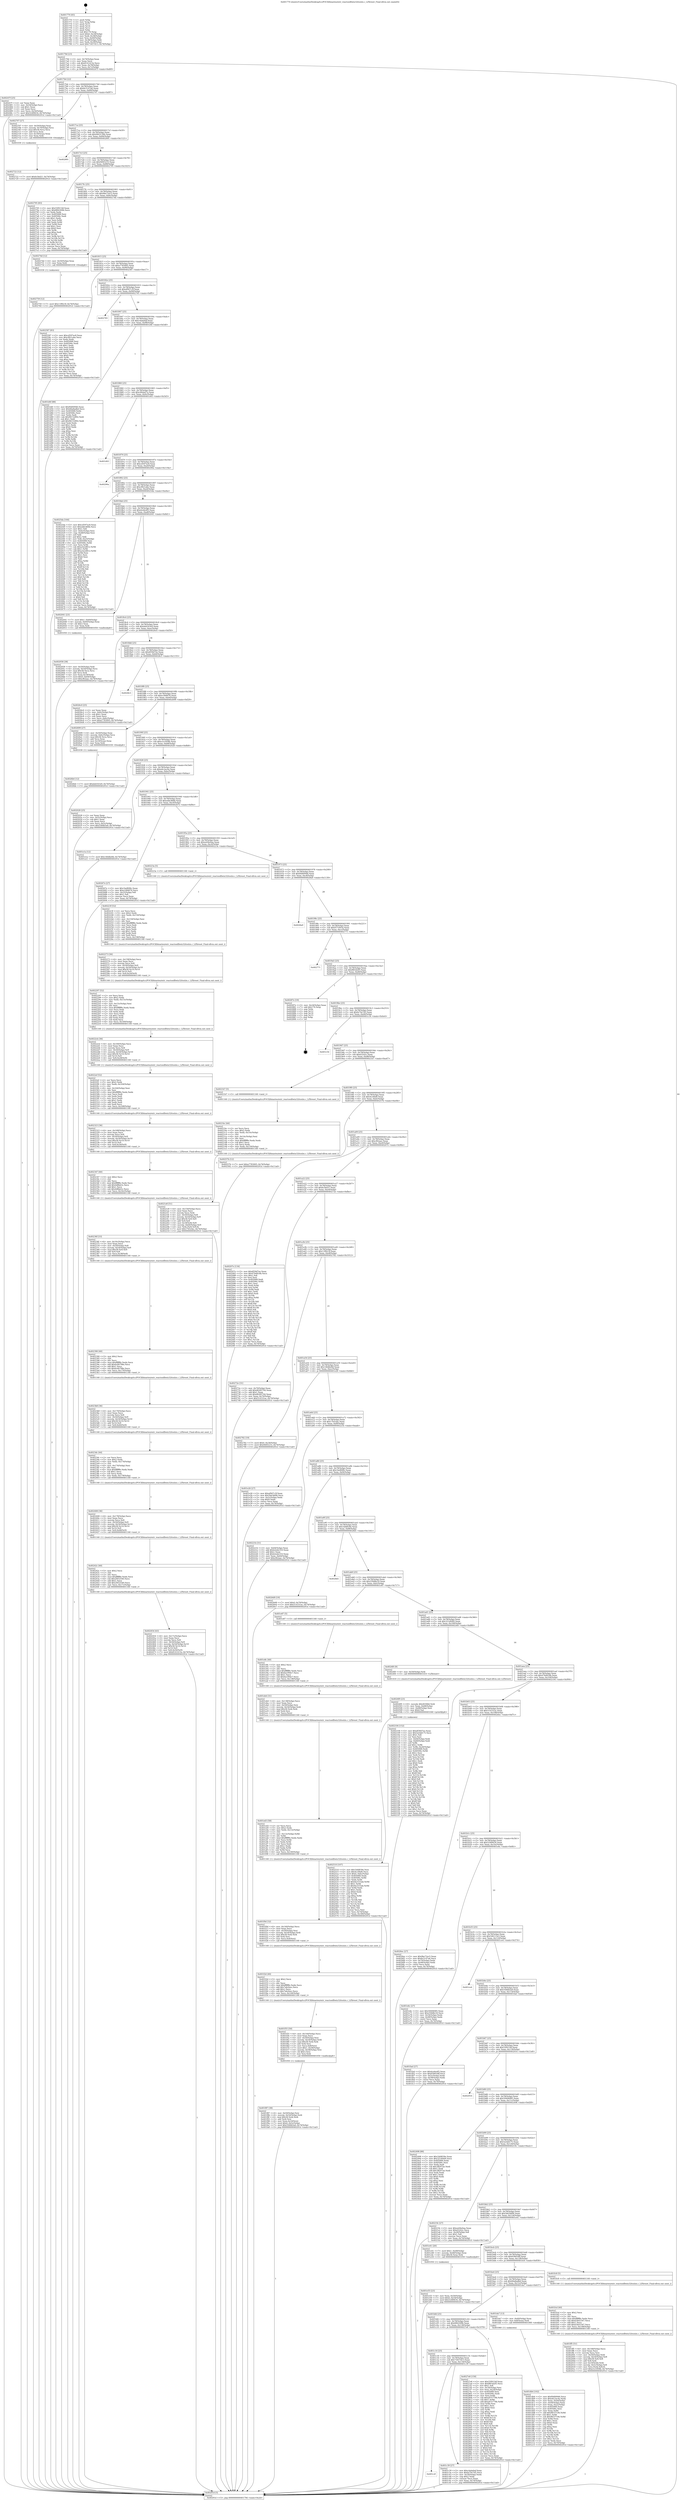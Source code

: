 digraph "0x401770" {
  label = "0x401770 (/mnt/c/Users/mathe/Desktop/tcc/POCII/binaries/extr_reactosdllwin32itsslzx.c_LZXreset_Final-ollvm.out::main(0))"
  labelloc = "t"
  node[shape=record]

  Entry [label="",width=0.3,height=0.3,shape=circle,fillcolor=black,style=filled]
  "0x40179d" [label="{
     0x40179d [23]\l
     | [instrs]\l
     &nbsp;&nbsp;0x40179d \<+3\>: mov -0x74(%rbp),%eax\l
     &nbsp;&nbsp;0x4017a0 \<+2\>: mov %eax,%ecx\l
     &nbsp;&nbsp;0x4017a2 \<+6\>: sub $0x8141415e,%ecx\l
     &nbsp;&nbsp;0x4017a8 \<+3\>: mov %eax,-0x78(%rbp)\l
     &nbsp;&nbsp;0x4017ab \<+3\>: mov %ecx,-0x7c(%rbp)\l
     &nbsp;&nbsp;0x4017ae \<+6\>: je 000000000040247f \<main+0xd0f\>\l
  }"]
  "0x40247f" [label="{
     0x40247f [25]\l
     | [instrs]\l
     &nbsp;&nbsp;0x40247f \<+2\>: xor %eax,%eax\l
     &nbsp;&nbsp;0x402481 \<+3\>: mov -0x54(%rbp),%ecx\l
     &nbsp;&nbsp;0x402484 \<+3\>: sub $0x1,%eax\l
     &nbsp;&nbsp;0x402487 \<+2\>: sub %eax,%ecx\l
     &nbsp;&nbsp;0x402489 \<+3\>: mov %ecx,-0x54(%rbp)\l
     &nbsp;&nbsp;0x40248c \<+7\>: movl $0x524f0634,-0x74(%rbp)\l
     &nbsp;&nbsp;0x402493 \<+5\>: jmp 000000000040291d \<main+0x11ad\>\l
  }"]
  "0x4017b4" [label="{
     0x4017b4 [22]\l
     | [instrs]\l
     &nbsp;&nbsp;0x4017b4 \<+5\>: jmp 00000000004017b9 \<main+0x49\>\l
     &nbsp;&nbsp;0x4017b9 \<+3\>: mov -0x78(%rbp),%eax\l
     &nbsp;&nbsp;0x4017bc \<+5\>: sub $0x8c5147a6,%eax\l
     &nbsp;&nbsp;0x4017c1 \<+3\>: mov %eax,-0x80(%rbp)\l
     &nbsp;&nbsp;0x4017c4 \<+6\>: je 0000000000402707 \<main+0xf97\>\l
  }"]
  Exit [label="",width=0.3,height=0.3,shape=circle,fillcolor=black,style=filled,peripheries=2]
  "0x402707" [label="{
     0x402707 [27]\l
     | [instrs]\l
     &nbsp;&nbsp;0x402707 \<+4\>: mov -0x50(%rbp),%rax\l
     &nbsp;&nbsp;0x40270b \<+4\>: movslq -0x70(%rbp),%rcx\l
     &nbsp;&nbsp;0x40270f \<+4\>: imul $0x58,%rcx,%rcx\l
     &nbsp;&nbsp;0x402713 \<+3\>: add %rcx,%rax\l
     &nbsp;&nbsp;0x402716 \<+4\>: mov 0x18(%rax),%rax\l
     &nbsp;&nbsp;0x40271a \<+3\>: mov %rax,%rdi\l
     &nbsp;&nbsp;0x40271d \<+5\>: call 0000000000401030 \<free@plt\>\l
     | [calls]\l
     &nbsp;&nbsp;0x401030 \{1\} (unknown)\l
  }"]
  "0x4017ca" [label="{
     0x4017ca [25]\l
     | [instrs]\l
     &nbsp;&nbsp;0x4017ca \<+5\>: jmp 00000000004017cf \<main+0x5f\>\l
     &nbsp;&nbsp;0x4017cf \<+3\>: mov -0x78(%rbp),%eax\l
     &nbsp;&nbsp;0x4017d2 \<+5\>: sub $0x94031384,%eax\l
     &nbsp;&nbsp;0x4017d7 \<+6\>: mov %eax,-0x84(%rbp)\l
     &nbsp;&nbsp;0x4017dd \<+6\>: je 0000000000402891 \<main+0x1121\>\l
  }"]
  "0x402759" [label="{
     0x402759 [12]\l
     | [instrs]\l
     &nbsp;&nbsp;0x402759 \<+7\>: movl $0x11ff423f,-0x74(%rbp)\l
     &nbsp;&nbsp;0x402760 \<+5\>: jmp 000000000040291d \<main+0x11ad\>\l
  }"]
  "0x402891" [label="{
     0x402891\l
  }", style=dashed]
  "0x4017e3" [label="{
     0x4017e3 [25]\l
     | [instrs]\l
     &nbsp;&nbsp;0x4017e3 \<+5\>: jmp 00000000004017e8 \<main+0x78\>\l
     &nbsp;&nbsp;0x4017e8 \<+3\>: mov -0x78(%rbp),%eax\l
     &nbsp;&nbsp;0x4017eb \<+5\>: sub $0x94f45233,%eax\l
     &nbsp;&nbsp;0x4017f0 \<+6\>: mov %eax,-0x88(%rbp)\l
     &nbsp;&nbsp;0x4017f6 \<+6\>: je 0000000000402795 \<main+0x1025\>\l
  }"]
  "0x402722" [label="{
     0x402722 [12]\l
     | [instrs]\l
     &nbsp;&nbsp;0x402722 \<+7\>: movl $0xfe3bd21,-0x74(%rbp)\l
     &nbsp;&nbsp;0x402729 \<+5\>: jmp 000000000040291d \<main+0x11ad\>\l
  }"]
  "0x402795" [label="{
     0x402795 [83]\l
     | [instrs]\l
     &nbsp;&nbsp;0x402795 \<+5\>: mov $0x55f9154f,%eax\l
     &nbsp;&nbsp;0x40279a \<+5\>: mov $0x6f64309b,%ecx\l
     &nbsp;&nbsp;0x40279f \<+2\>: xor %edx,%edx\l
     &nbsp;&nbsp;0x4027a1 \<+7\>: mov 0x405068,%esi\l
     &nbsp;&nbsp;0x4027a8 \<+7\>: mov 0x40506c,%edi\l
     &nbsp;&nbsp;0x4027af \<+3\>: sub $0x1,%edx\l
     &nbsp;&nbsp;0x4027b2 \<+3\>: mov %esi,%r8d\l
     &nbsp;&nbsp;0x4027b5 \<+3\>: add %edx,%r8d\l
     &nbsp;&nbsp;0x4027b8 \<+4\>: imul %r8d,%esi\l
     &nbsp;&nbsp;0x4027bc \<+3\>: and $0x1,%esi\l
     &nbsp;&nbsp;0x4027bf \<+3\>: cmp $0x0,%esi\l
     &nbsp;&nbsp;0x4027c2 \<+4\>: sete %r9b\l
     &nbsp;&nbsp;0x4027c6 \<+3\>: cmp $0xa,%edi\l
     &nbsp;&nbsp;0x4027c9 \<+4\>: setl %r10b\l
     &nbsp;&nbsp;0x4027cd \<+3\>: mov %r9b,%r11b\l
     &nbsp;&nbsp;0x4027d0 \<+3\>: and %r10b,%r11b\l
     &nbsp;&nbsp;0x4027d3 \<+3\>: xor %r10b,%r9b\l
     &nbsp;&nbsp;0x4027d6 \<+3\>: or %r9b,%r11b\l
     &nbsp;&nbsp;0x4027d9 \<+4\>: test $0x1,%r11b\l
     &nbsp;&nbsp;0x4027dd \<+3\>: cmovne %ecx,%eax\l
     &nbsp;&nbsp;0x4027e0 \<+3\>: mov %eax,-0x74(%rbp)\l
     &nbsp;&nbsp;0x4027e3 \<+5\>: jmp 000000000040291d \<main+0x11ad\>\l
  }"]
  "0x4017fc" [label="{
     0x4017fc [25]\l
     | [instrs]\l
     &nbsp;&nbsp;0x4017fc \<+5\>: jmp 0000000000401801 \<main+0x91\>\l
     &nbsp;&nbsp;0x401801 \<+3\>: mov -0x78(%rbp),%eax\l
     &nbsp;&nbsp;0x401804 \<+5\>: sub $0x9be72ec5,%eax\l
     &nbsp;&nbsp;0x401809 \<+6\>: mov %eax,-0x8c(%rbp)\l
     &nbsp;&nbsp;0x40180f \<+6\>: je 000000000040274d \<main+0xfdd\>\l
  }"]
  "0x4026b4" [label="{
     0x4026b4 [12]\l
     | [instrs]\l
     &nbsp;&nbsp;0x4026b4 \<+7\>: movl $0xdeb543e9,-0x74(%rbp)\l
     &nbsp;&nbsp;0x4026bb \<+5\>: jmp 000000000040291d \<main+0x11ad\>\l
  }"]
  "0x40274d" [label="{
     0x40274d [12]\l
     | [instrs]\l
     &nbsp;&nbsp;0x40274d \<+4\>: mov -0x50(%rbp),%rax\l
     &nbsp;&nbsp;0x402751 \<+3\>: mov %rax,%rdi\l
     &nbsp;&nbsp;0x402754 \<+5\>: call 0000000000401030 \<free@plt\>\l
     | [calls]\l
     &nbsp;&nbsp;0x401030 \{1\} (unknown)\l
  }"]
  "0x401815" [label="{
     0x401815 [25]\l
     | [instrs]\l
     &nbsp;&nbsp;0x401815 \<+5\>: jmp 000000000040181a \<main+0xaa\>\l
     &nbsp;&nbsp;0x40181a \<+3\>: mov -0x78(%rbp),%eax\l
     &nbsp;&nbsp;0x40181d \<+5\>: sub $0xa7783005,%eax\l
     &nbsp;&nbsp;0x401822 \<+6\>: mov %eax,-0x90(%rbp)\l
     &nbsp;&nbsp;0x401828 \<+6\>: je 0000000000402587 \<main+0xe17\>\l
  }"]
  "0x402510" [label="{
     0x402510 [107]\l
     | [instrs]\l
     &nbsp;&nbsp;0x402510 \<+5\>: mov $0x1bfd839e,%esi\l
     &nbsp;&nbsp;0x402515 \<+5\>: mov $0x4cc0bd0,%ecx\l
     &nbsp;&nbsp;0x40251a \<+7\>: movl $0x0,-0x6c(%rbp)\l
     &nbsp;&nbsp;0x402521 \<+7\>: mov 0x405068,%edx\l
     &nbsp;&nbsp;0x402528 \<+8\>: mov 0x40506c,%r8d\l
     &nbsp;&nbsp;0x402530 \<+3\>: mov %edx,%r9d\l
     &nbsp;&nbsp;0x402533 \<+7\>: add $0x9a3333ab,%r9d\l
     &nbsp;&nbsp;0x40253a \<+4\>: sub $0x1,%r9d\l
     &nbsp;&nbsp;0x40253e \<+7\>: sub $0x9a3333ab,%r9d\l
     &nbsp;&nbsp;0x402545 \<+4\>: imul %r9d,%edx\l
     &nbsp;&nbsp;0x402549 \<+3\>: and $0x1,%edx\l
     &nbsp;&nbsp;0x40254c \<+3\>: cmp $0x0,%edx\l
     &nbsp;&nbsp;0x40254f \<+4\>: sete %r10b\l
     &nbsp;&nbsp;0x402553 \<+4\>: cmp $0xa,%r8d\l
     &nbsp;&nbsp;0x402557 \<+4\>: setl %r11b\l
     &nbsp;&nbsp;0x40255b \<+3\>: mov %r10b,%bl\l
     &nbsp;&nbsp;0x40255e \<+3\>: and %r11b,%bl\l
     &nbsp;&nbsp;0x402561 \<+3\>: xor %r11b,%r10b\l
     &nbsp;&nbsp;0x402564 \<+3\>: or %r10b,%bl\l
     &nbsp;&nbsp;0x402567 \<+3\>: test $0x1,%bl\l
     &nbsp;&nbsp;0x40256a \<+3\>: cmovne %ecx,%esi\l
     &nbsp;&nbsp;0x40256d \<+3\>: mov %esi,-0x74(%rbp)\l
     &nbsp;&nbsp;0x402570 \<+6\>: mov %eax,-0x180(%rbp)\l
     &nbsp;&nbsp;0x402576 \<+5\>: jmp 000000000040291d \<main+0x11ad\>\l
  }"]
  "0x402587" [label="{
     0x402587 [83]\l
     | [instrs]\l
     &nbsp;&nbsp;0x402587 \<+5\>: mov $0xcd597ac8,%eax\l
     &nbsp;&nbsp;0x40258c \<+5\>: mov $0xcf821abe,%ecx\l
     &nbsp;&nbsp;0x402591 \<+2\>: xor %edx,%edx\l
     &nbsp;&nbsp;0x402593 \<+7\>: mov 0x405068,%esi\l
     &nbsp;&nbsp;0x40259a \<+7\>: mov 0x40506c,%edi\l
     &nbsp;&nbsp;0x4025a1 \<+3\>: sub $0x1,%edx\l
     &nbsp;&nbsp;0x4025a4 \<+3\>: mov %esi,%r8d\l
     &nbsp;&nbsp;0x4025a7 \<+3\>: add %edx,%r8d\l
     &nbsp;&nbsp;0x4025aa \<+4\>: imul %r8d,%esi\l
     &nbsp;&nbsp;0x4025ae \<+3\>: and $0x1,%esi\l
     &nbsp;&nbsp;0x4025b1 \<+3\>: cmp $0x0,%esi\l
     &nbsp;&nbsp;0x4025b4 \<+4\>: sete %r9b\l
     &nbsp;&nbsp;0x4025b8 \<+3\>: cmp $0xa,%edi\l
     &nbsp;&nbsp;0x4025bb \<+4\>: setl %r10b\l
     &nbsp;&nbsp;0x4025bf \<+3\>: mov %r9b,%r11b\l
     &nbsp;&nbsp;0x4025c2 \<+3\>: and %r10b,%r11b\l
     &nbsp;&nbsp;0x4025c5 \<+3\>: xor %r10b,%r9b\l
     &nbsp;&nbsp;0x4025c8 \<+3\>: or %r9b,%r11b\l
     &nbsp;&nbsp;0x4025cb \<+4\>: test $0x1,%r11b\l
     &nbsp;&nbsp;0x4025cf \<+3\>: cmovne %ecx,%eax\l
     &nbsp;&nbsp;0x4025d2 \<+3\>: mov %eax,-0x74(%rbp)\l
     &nbsp;&nbsp;0x4025d5 \<+5\>: jmp 000000000040291d \<main+0x11ad\>\l
  }"]
  "0x40182e" [label="{
     0x40182e [25]\l
     | [instrs]\l
     &nbsp;&nbsp;0x40182e \<+5\>: jmp 0000000000401833 \<main+0xc3\>\l
     &nbsp;&nbsp;0x401833 \<+3\>: mov -0x78(%rbp),%eax\l
     &nbsp;&nbsp;0x401836 \<+5\>: sub $0xaf947c3f,%eax\l
     &nbsp;&nbsp;0x40183b \<+6\>: mov %eax,-0x94(%rbp)\l
     &nbsp;&nbsp;0x401841 \<+6\>: je 0000000000402765 \<main+0xff5\>\l
  }"]
  "0x4024f9" [label="{
     0x4024f9 [23]\l
     | [instrs]\l
     &nbsp;&nbsp;0x4024f9 \<+10\>: movabs $0x4030b6,%rdi\l
     &nbsp;&nbsp;0x402503 \<+3\>: mov %eax,-0x68(%rbp)\l
     &nbsp;&nbsp;0x402506 \<+3\>: mov -0x68(%rbp),%esi\l
     &nbsp;&nbsp;0x402509 \<+2\>: mov $0x0,%al\l
     &nbsp;&nbsp;0x40250b \<+5\>: call 0000000000401040 \<printf@plt\>\l
     | [calls]\l
     &nbsp;&nbsp;0x401040 \{1\} (unknown)\l
  }"]
  "0x402765" [label="{
     0x402765\l
  }", style=dashed]
  "0x401847" [label="{
     0x401847 [25]\l
     | [instrs]\l
     &nbsp;&nbsp;0x401847 \<+5\>: jmp 000000000040184c \<main+0xdc\>\l
     &nbsp;&nbsp;0x40184c \<+3\>: mov -0x78(%rbp),%eax\l
     &nbsp;&nbsp;0x40184f \<+5\>: sub $0xc4aba0af,%eax\l
     &nbsp;&nbsp;0x401854 \<+6\>: mov %eax,-0x98(%rbp)\l
     &nbsp;&nbsp;0x40185a \<+6\>: je 0000000000401d4f \<main+0x5df\>\l
  }"]
  "0x402454" [label="{
     0x402454 [43]\l
     | [instrs]\l
     &nbsp;&nbsp;0x402454 \<+6\>: mov -0x17c(%rbp),%ecx\l
     &nbsp;&nbsp;0x40245a \<+3\>: imul %eax,%ecx\l
     &nbsp;&nbsp;0x40245d \<+3\>: movslq %ecx,%r8\l
     &nbsp;&nbsp;0x402460 \<+4\>: mov -0x50(%rbp),%r9\l
     &nbsp;&nbsp;0x402464 \<+4\>: movslq -0x54(%rbp),%r10\l
     &nbsp;&nbsp;0x402468 \<+4\>: imul $0x58,%r10,%r10\l
     &nbsp;&nbsp;0x40246c \<+3\>: add %r10,%r9\l
     &nbsp;&nbsp;0x40246f \<+4\>: mov %r8,0x50(%r9)\l
     &nbsp;&nbsp;0x402473 \<+7\>: movl $0x8141415e,-0x74(%rbp)\l
     &nbsp;&nbsp;0x40247a \<+5\>: jmp 000000000040291d \<main+0x11ad\>\l
  }"]
  "0x401d4f" [label="{
     0x401d4f [88]\l
     | [instrs]\l
     &nbsp;&nbsp;0x401d4f \<+5\>: mov $0xf0d00946,%eax\l
     &nbsp;&nbsp;0x401d54 \<+5\>: mov $0x66a8adbd,%ecx\l
     &nbsp;&nbsp;0x401d59 \<+7\>: mov 0x405068,%edx\l
     &nbsp;&nbsp;0x401d60 \<+7\>: mov 0x40506c,%esi\l
     &nbsp;&nbsp;0x401d67 \<+2\>: mov %edx,%edi\l
     &nbsp;&nbsp;0x401d69 \<+6\>: sub $0x96152892,%edi\l
     &nbsp;&nbsp;0x401d6f \<+3\>: sub $0x1,%edi\l
     &nbsp;&nbsp;0x401d72 \<+6\>: add $0x96152892,%edi\l
     &nbsp;&nbsp;0x401d78 \<+3\>: imul %edi,%edx\l
     &nbsp;&nbsp;0x401d7b \<+3\>: and $0x1,%edx\l
     &nbsp;&nbsp;0x401d7e \<+3\>: cmp $0x0,%edx\l
     &nbsp;&nbsp;0x401d81 \<+4\>: sete %r8b\l
     &nbsp;&nbsp;0x401d85 \<+3\>: cmp $0xa,%esi\l
     &nbsp;&nbsp;0x401d88 \<+4\>: setl %r9b\l
     &nbsp;&nbsp;0x401d8c \<+3\>: mov %r8b,%r10b\l
     &nbsp;&nbsp;0x401d8f \<+3\>: and %r9b,%r10b\l
     &nbsp;&nbsp;0x401d92 \<+3\>: xor %r9b,%r8b\l
     &nbsp;&nbsp;0x401d95 \<+3\>: or %r8b,%r10b\l
     &nbsp;&nbsp;0x401d98 \<+4\>: test $0x1,%r10b\l
     &nbsp;&nbsp;0x401d9c \<+3\>: cmovne %ecx,%eax\l
     &nbsp;&nbsp;0x401d9f \<+3\>: mov %eax,-0x74(%rbp)\l
     &nbsp;&nbsp;0x401da2 \<+5\>: jmp 000000000040291d \<main+0x11ad\>\l
  }"]
  "0x401860" [label="{
     0x401860 [25]\l
     | [instrs]\l
     &nbsp;&nbsp;0x401860 \<+5\>: jmp 0000000000401865 \<main+0xf5\>\l
     &nbsp;&nbsp;0x401865 \<+3\>: mov -0x78(%rbp),%eax\l
     &nbsp;&nbsp;0x401868 \<+5\>: sub $0xc6b4a07a,%eax\l
     &nbsp;&nbsp;0x40186d \<+6\>: mov %eax,-0x9c(%rbp)\l
     &nbsp;&nbsp;0x401873 \<+6\>: je 0000000000401d43 \<main+0x5d3\>\l
  }"]
  "0x40242c" [label="{
     0x40242c [40]\l
     | [instrs]\l
     &nbsp;&nbsp;0x40242c \<+5\>: mov $0x2,%ecx\l
     &nbsp;&nbsp;0x402431 \<+1\>: cltd\l
     &nbsp;&nbsp;0x402432 \<+2\>: idiv %ecx\l
     &nbsp;&nbsp;0x402434 \<+6\>: imul $0xfffffffe,%edx,%ecx\l
     &nbsp;&nbsp;0x40243a \<+6\>: sub $0x2f452540,%ecx\l
     &nbsp;&nbsp;0x402440 \<+3\>: add $0x1,%ecx\l
     &nbsp;&nbsp;0x402443 \<+6\>: add $0x2f452540,%ecx\l
     &nbsp;&nbsp;0x402449 \<+6\>: mov %ecx,-0x17c(%rbp)\l
     &nbsp;&nbsp;0x40244f \<+5\>: call 0000000000401160 \<next_i\>\l
     | [calls]\l
     &nbsp;&nbsp;0x401160 \{1\} (/mnt/c/Users/mathe/Desktop/tcc/POCII/binaries/extr_reactosdllwin32itsslzx.c_LZXreset_Final-ollvm.out::next_i)\l
  }"]
  "0x401d43" [label="{
     0x401d43\l
  }", style=dashed]
  "0x401879" [label="{
     0x401879 [25]\l
     | [instrs]\l
     &nbsp;&nbsp;0x401879 \<+5\>: jmp 000000000040187e \<main+0x10e\>\l
     &nbsp;&nbsp;0x40187e \<+3\>: mov -0x78(%rbp),%eax\l
     &nbsp;&nbsp;0x401881 \<+5\>: sub $0xcd597ac8,%eax\l
     &nbsp;&nbsp;0x401886 \<+6\>: mov %eax,-0xa0(%rbp)\l
     &nbsp;&nbsp;0x40188c \<+6\>: je 000000000040290a \<main+0x119a\>\l
  }"]
  "0x402408" [label="{
     0x402408 [36]\l
     | [instrs]\l
     &nbsp;&nbsp;0x402408 \<+6\>: mov -0x178(%rbp),%ecx\l
     &nbsp;&nbsp;0x40240e \<+3\>: imul %eax,%ecx\l
     &nbsp;&nbsp;0x402411 \<+3\>: movslq %ecx,%r8\l
     &nbsp;&nbsp;0x402414 \<+4\>: mov -0x50(%rbp),%r9\l
     &nbsp;&nbsp;0x402418 \<+4\>: movslq -0x54(%rbp),%r10\l
     &nbsp;&nbsp;0x40241c \<+4\>: imul $0x58,%r10,%r10\l
     &nbsp;&nbsp;0x402420 \<+3\>: add %r10,%r9\l
     &nbsp;&nbsp;0x402423 \<+4\>: mov %r8,0x48(%r9)\l
     &nbsp;&nbsp;0x402427 \<+5\>: call 0000000000401160 \<next_i\>\l
     | [calls]\l
     &nbsp;&nbsp;0x401160 \{1\} (/mnt/c/Users/mathe/Desktop/tcc/POCII/binaries/extr_reactosdllwin32itsslzx.c_LZXreset_Final-ollvm.out::next_i)\l
  }"]
  "0x40290a" [label="{
     0x40290a\l
  }", style=dashed]
  "0x401892" [label="{
     0x401892 [25]\l
     | [instrs]\l
     &nbsp;&nbsp;0x401892 \<+5\>: jmp 0000000000401897 \<main+0x127\>\l
     &nbsp;&nbsp;0x401897 \<+3\>: mov -0x78(%rbp),%eax\l
     &nbsp;&nbsp;0x40189a \<+5\>: sub $0xcf821abe,%eax\l
     &nbsp;&nbsp;0x40189f \<+6\>: mov %eax,-0xa4(%rbp)\l
     &nbsp;&nbsp;0x4018a5 \<+6\>: je 00000000004025da \<main+0xe6a\>\l
  }"]
  "0x4023dc" [label="{
     0x4023dc [44]\l
     | [instrs]\l
     &nbsp;&nbsp;0x4023dc \<+2\>: xor %ecx,%ecx\l
     &nbsp;&nbsp;0x4023de \<+5\>: mov $0x2,%edx\l
     &nbsp;&nbsp;0x4023e3 \<+6\>: mov %edx,-0x174(%rbp)\l
     &nbsp;&nbsp;0x4023e9 \<+1\>: cltd\l
     &nbsp;&nbsp;0x4023ea \<+6\>: mov -0x174(%rbp),%esi\l
     &nbsp;&nbsp;0x4023f0 \<+2\>: idiv %esi\l
     &nbsp;&nbsp;0x4023f2 \<+6\>: imul $0xfffffffe,%edx,%edx\l
     &nbsp;&nbsp;0x4023f8 \<+3\>: sub $0x1,%ecx\l
     &nbsp;&nbsp;0x4023fb \<+2\>: sub %ecx,%edx\l
     &nbsp;&nbsp;0x4023fd \<+6\>: mov %edx,-0x178(%rbp)\l
     &nbsp;&nbsp;0x402403 \<+5\>: call 0000000000401160 \<next_i\>\l
     | [calls]\l
     &nbsp;&nbsp;0x401160 \{1\} (/mnt/c/Users/mathe/Desktop/tcc/POCII/binaries/extr_reactosdllwin32itsslzx.c_LZXreset_Final-ollvm.out::next_i)\l
  }"]
  "0x4025da" [label="{
     0x4025da [164]\l
     | [instrs]\l
     &nbsp;&nbsp;0x4025da \<+5\>: mov $0xcd597ac8,%eax\l
     &nbsp;&nbsp;0x4025df \<+5\>: mov $0xeddc466b,%ecx\l
     &nbsp;&nbsp;0x4025e4 \<+2\>: mov $0x1,%dl\l
     &nbsp;&nbsp;0x4025e6 \<+3\>: mov -0x6c(%rbp),%esi\l
     &nbsp;&nbsp;0x4025e9 \<+3\>: cmp -0x48(%rbp),%esi\l
     &nbsp;&nbsp;0x4025ec \<+4\>: setl %dil\l
     &nbsp;&nbsp;0x4025f0 \<+4\>: and $0x1,%dil\l
     &nbsp;&nbsp;0x4025f4 \<+4\>: mov %dil,-0x25(%rbp)\l
     &nbsp;&nbsp;0x4025f8 \<+7\>: mov 0x405068,%esi\l
     &nbsp;&nbsp;0x4025ff \<+8\>: mov 0x40506c,%r8d\l
     &nbsp;&nbsp;0x402607 \<+3\>: mov %esi,%r9d\l
     &nbsp;&nbsp;0x40260a \<+7\>: sub $0xa3e2d812,%r9d\l
     &nbsp;&nbsp;0x402611 \<+4\>: sub $0x1,%r9d\l
     &nbsp;&nbsp;0x402615 \<+7\>: add $0xa3e2d812,%r9d\l
     &nbsp;&nbsp;0x40261c \<+4\>: imul %r9d,%esi\l
     &nbsp;&nbsp;0x402620 \<+3\>: and $0x1,%esi\l
     &nbsp;&nbsp;0x402623 \<+3\>: cmp $0x0,%esi\l
     &nbsp;&nbsp;0x402626 \<+4\>: sete %dil\l
     &nbsp;&nbsp;0x40262a \<+4\>: cmp $0xa,%r8d\l
     &nbsp;&nbsp;0x40262e \<+4\>: setl %r10b\l
     &nbsp;&nbsp;0x402632 \<+3\>: mov %dil,%r11b\l
     &nbsp;&nbsp;0x402635 \<+4\>: xor $0xff,%r11b\l
     &nbsp;&nbsp;0x402639 \<+3\>: mov %r10b,%bl\l
     &nbsp;&nbsp;0x40263c \<+3\>: xor $0xff,%bl\l
     &nbsp;&nbsp;0x40263f \<+3\>: xor $0x0,%dl\l
     &nbsp;&nbsp;0x402642 \<+3\>: mov %r11b,%r14b\l
     &nbsp;&nbsp;0x402645 \<+4\>: and $0x0,%r14b\l
     &nbsp;&nbsp;0x402649 \<+3\>: and %dl,%dil\l
     &nbsp;&nbsp;0x40264c \<+3\>: mov %bl,%r15b\l
     &nbsp;&nbsp;0x40264f \<+4\>: and $0x0,%r15b\l
     &nbsp;&nbsp;0x402653 \<+3\>: and %dl,%r10b\l
     &nbsp;&nbsp;0x402656 \<+3\>: or %dil,%r14b\l
     &nbsp;&nbsp;0x402659 \<+3\>: or %r10b,%r15b\l
     &nbsp;&nbsp;0x40265c \<+3\>: xor %r15b,%r14b\l
     &nbsp;&nbsp;0x40265f \<+3\>: or %bl,%r11b\l
     &nbsp;&nbsp;0x402662 \<+4\>: xor $0xff,%r11b\l
     &nbsp;&nbsp;0x402666 \<+3\>: or $0x0,%dl\l
     &nbsp;&nbsp;0x402669 \<+3\>: and %dl,%r11b\l
     &nbsp;&nbsp;0x40266c \<+3\>: or %r11b,%r14b\l
     &nbsp;&nbsp;0x40266f \<+4\>: test $0x1,%r14b\l
     &nbsp;&nbsp;0x402673 \<+3\>: cmovne %ecx,%eax\l
     &nbsp;&nbsp;0x402676 \<+3\>: mov %eax,-0x74(%rbp)\l
     &nbsp;&nbsp;0x402679 \<+5\>: jmp 000000000040291d \<main+0x11ad\>\l
  }"]
  "0x4018ab" [label="{
     0x4018ab [25]\l
     | [instrs]\l
     &nbsp;&nbsp;0x4018ab \<+5\>: jmp 00000000004018b0 \<main+0x140\>\l
     &nbsp;&nbsp;0x4018b0 \<+3\>: mov -0x78(%rbp),%eax\l
     &nbsp;&nbsp;0x4018b3 \<+5\>: sub $0xdce6e4f5,%eax\l
     &nbsp;&nbsp;0x4018b8 \<+6\>: mov %eax,-0xa8(%rbp)\l
     &nbsp;&nbsp;0x4018be \<+6\>: je 0000000000402041 \<main+0x8d1\>\l
  }"]
  "0x4023b8" [label="{
     0x4023b8 [36]\l
     | [instrs]\l
     &nbsp;&nbsp;0x4023b8 \<+6\>: mov -0x170(%rbp),%ecx\l
     &nbsp;&nbsp;0x4023be \<+3\>: imul %eax,%ecx\l
     &nbsp;&nbsp;0x4023c1 \<+3\>: movslq %ecx,%r8\l
     &nbsp;&nbsp;0x4023c4 \<+4\>: mov -0x50(%rbp),%r9\l
     &nbsp;&nbsp;0x4023c8 \<+4\>: movslq -0x54(%rbp),%r10\l
     &nbsp;&nbsp;0x4023cc \<+4\>: imul $0x58,%r10,%r10\l
     &nbsp;&nbsp;0x4023d0 \<+3\>: add %r10,%r9\l
     &nbsp;&nbsp;0x4023d3 \<+4\>: mov %r8,0x40(%r9)\l
     &nbsp;&nbsp;0x4023d7 \<+5\>: call 0000000000401160 \<next_i\>\l
     | [calls]\l
     &nbsp;&nbsp;0x401160 \{1\} (/mnt/c/Users/mathe/Desktop/tcc/POCII/binaries/extr_reactosdllwin32itsslzx.c_LZXreset_Final-ollvm.out::next_i)\l
  }"]
  "0x402041" [label="{
     0x402041 [23]\l
     | [instrs]\l
     &nbsp;&nbsp;0x402041 \<+7\>: movl $0x1,-0x60(%rbp)\l
     &nbsp;&nbsp;0x402048 \<+4\>: movslq -0x60(%rbp),%rax\l
     &nbsp;&nbsp;0x40204c \<+4\>: shl $0x3,%rax\l
     &nbsp;&nbsp;0x402050 \<+3\>: mov %rax,%rdi\l
     &nbsp;&nbsp;0x402053 \<+5\>: call 0000000000401050 \<malloc@plt\>\l
     | [calls]\l
     &nbsp;&nbsp;0x401050 \{1\} (unknown)\l
  }"]
  "0x4018c4" [label="{
     0x4018c4 [25]\l
     | [instrs]\l
     &nbsp;&nbsp;0x4018c4 \<+5\>: jmp 00000000004018c9 \<main+0x159\>\l
     &nbsp;&nbsp;0x4018c9 \<+3\>: mov -0x78(%rbp),%eax\l
     &nbsp;&nbsp;0x4018cc \<+5\>: sub $0xdeb543e9,%eax\l
     &nbsp;&nbsp;0x4018d1 \<+6\>: mov %eax,-0xac(%rbp)\l
     &nbsp;&nbsp;0x4018d7 \<+6\>: je 00000000004026c0 \<main+0xf50\>\l
  }"]
  "0x402390" [label="{
     0x402390 [40]\l
     | [instrs]\l
     &nbsp;&nbsp;0x402390 \<+5\>: mov $0x2,%ecx\l
     &nbsp;&nbsp;0x402395 \<+1\>: cltd\l
     &nbsp;&nbsp;0x402396 \<+2\>: idiv %ecx\l
     &nbsp;&nbsp;0x402398 \<+6\>: imul $0xfffffffe,%edx,%ecx\l
     &nbsp;&nbsp;0x40239e \<+6\>: add $0xbc6b798e,%ecx\l
     &nbsp;&nbsp;0x4023a4 \<+3\>: add $0x1,%ecx\l
     &nbsp;&nbsp;0x4023a7 \<+6\>: sub $0xbc6b798e,%ecx\l
     &nbsp;&nbsp;0x4023ad \<+6\>: mov %ecx,-0x170(%rbp)\l
     &nbsp;&nbsp;0x4023b3 \<+5\>: call 0000000000401160 \<next_i\>\l
     | [calls]\l
     &nbsp;&nbsp;0x401160 \{1\} (/mnt/c/Users/mathe/Desktop/tcc/POCII/binaries/extr_reactosdllwin32itsslzx.c_LZXreset_Final-ollvm.out::next_i)\l
  }"]
  "0x4026c0" [label="{
     0x4026c0 [25]\l
     | [instrs]\l
     &nbsp;&nbsp;0x4026c0 \<+2\>: xor %eax,%eax\l
     &nbsp;&nbsp;0x4026c2 \<+3\>: mov -0x6c(%rbp),%ecx\l
     &nbsp;&nbsp;0x4026c5 \<+3\>: sub $0x1,%eax\l
     &nbsp;&nbsp;0x4026c8 \<+2\>: sub %eax,%ecx\l
     &nbsp;&nbsp;0x4026ca \<+3\>: mov %ecx,-0x6c(%rbp)\l
     &nbsp;&nbsp;0x4026cd \<+7\>: movl $0xa7783005,-0x74(%rbp)\l
     &nbsp;&nbsp;0x4026d4 \<+5\>: jmp 000000000040291d \<main+0x11ad\>\l
  }"]
  "0x4018dd" [label="{
     0x4018dd [25]\l
     | [instrs]\l
     &nbsp;&nbsp;0x4018dd \<+5\>: jmp 00000000004018e2 \<main+0x172\>\l
     &nbsp;&nbsp;0x4018e2 \<+3\>: mov -0x78(%rbp),%eax\l
     &nbsp;&nbsp;0x4018e5 \<+5\>: sub $0xdf39d7ee,%eax\l
     &nbsp;&nbsp;0x4018ea \<+6\>: mov %eax,-0xb0(%rbp)\l
     &nbsp;&nbsp;0x4018f0 \<+6\>: je 00000000004028c5 \<main+0x1155\>\l
  }"]
  "0x40236f" [label="{
     0x40236f [33]\l
     | [instrs]\l
     &nbsp;&nbsp;0x40236f \<+6\>: mov -0x16c(%rbp),%ecx\l
     &nbsp;&nbsp;0x402375 \<+3\>: imul %eax,%ecx\l
     &nbsp;&nbsp;0x402378 \<+4\>: mov -0x50(%rbp),%r8\l
     &nbsp;&nbsp;0x40237c \<+4\>: movslq -0x54(%rbp),%r9\l
     &nbsp;&nbsp;0x402380 \<+4\>: imul $0x58,%r9,%r9\l
     &nbsp;&nbsp;0x402384 \<+3\>: add %r9,%r8\l
     &nbsp;&nbsp;0x402387 \<+4\>: mov %ecx,0x38(%r8)\l
     &nbsp;&nbsp;0x40238b \<+5\>: call 0000000000401160 \<next_i\>\l
     | [calls]\l
     &nbsp;&nbsp;0x401160 \{1\} (/mnt/c/Users/mathe/Desktop/tcc/POCII/binaries/extr_reactosdllwin32itsslzx.c_LZXreset_Final-ollvm.out::next_i)\l
  }"]
  "0x4028c5" [label="{
     0x4028c5\l
  }", style=dashed]
  "0x4018f6" [label="{
     0x4018f6 [25]\l
     | [instrs]\l
     &nbsp;&nbsp;0x4018f6 \<+5\>: jmp 00000000004018fb \<main+0x18b\>\l
     &nbsp;&nbsp;0x4018fb \<+3\>: mov -0x78(%rbp),%eax\l
     &nbsp;&nbsp;0x4018fe \<+5\>: sub $0xe1806f76,%eax\l
     &nbsp;&nbsp;0x401903 \<+6\>: mov %eax,-0xb4(%rbp)\l
     &nbsp;&nbsp;0x401909 \<+6\>: je 0000000000402699 \<main+0xf29\>\l
  }"]
  "0x402347" [label="{
     0x402347 [40]\l
     | [instrs]\l
     &nbsp;&nbsp;0x402347 \<+5\>: mov $0x2,%ecx\l
     &nbsp;&nbsp;0x40234c \<+1\>: cltd\l
     &nbsp;&nbsp;0x40234d \<+2\>: idiv %ecx\l
     &nbsp;&nbsp;0x40234f \<+6\>: imul $0xfffffffe,%edx,%ecx\l
     &nbsp;&nbsp;0x402355 \<+6\>: add $0x4dffab3c,%ecx\l
     &nbsp;&nbsp;0x40235b \<+3\>: add $0x1,%ecx\l
     &nbsp;&nbsp;0x40235e \<+6\>: sub $0x4dffab3c,%ecx\l
     &nbsp;&nbsp;0x402364 \<+6\>: mov %ecx,-0x16c(%rbp)\l
     &nbsp;&nbsp;0x40236a \<+5\>: call 0000000000401160 \<next_i\>\l
     | [calls]\l
     &nbsp;&nbsp;0x401160 \{1\} (/mnt/c/Users/mathe/Desktop/tcc/POCII/binaries/extr_reactosdllwin32itsslzx.c_LZXreset_Final-ollvm.out::next_i)\l
  }"]
  "0x402699" [label="{
     0x402699 [27]\l
     | [instrs]\l
     &nbsp;&nbsp;0x402699 \<+4\>: mov -0x50(%rbp),%rax\l
     &nbsp;&nbsp;0x40269d \<+4\>: movslq -0x6c(%rbp),%rcx\l
     &nbsp;&nbsp;0x4026a1 \<+4\>: imul $0x58,%rcx,%rcx\l
     &nbsp;&nbsp;0x4026a5 \<+3\>: add %rcx,%rax\l
     &nbsp;&nbsp;0x4026a8 \<+4\>: mov 0x10(%rax),%rax\l
     &nbsp;&nbsp;0x4026ac \<+3\>: mov %rax,%rdi\l
     &nbsp;&nbsp;0x4026af \<+5\>: call 0000000000401030 \<free@plt\>\l
     | [calls]\l
     &nbsp;&nbsp;0x401030 \{1\} (unknown)\l
  }"]
  "0x40190f" [label="{
     0x40190f [25]\l
     | [instrs]\l
     &nbsp;&nbsp;0x40190f \<+5\>: jmp 0000000000401914 \<main+0x1a4\>\l
     &nbsp;&nbsp;0x401914 \<+3\>: mov -0x78(%rbp),%eax\l
     &nbsp;&nbsp;0x401917 \<+5\>: sub $0xe1e1858b,%eax\l
     &nbsp;&nbsp;0x40191c \<+6\>: mov %eax,-0xb8(%rbp)\l
     &nbsp;&nbsp;0x401922 \<+6\>: je 0000000000402028 \<main+0x8b8\>\l
  }"]
  "0x402323" [label="{
     0x402323 [36]\l
     | [instrs]\l
     &nbsp;&nbsp;0x402323 \<+6\>: mov -0x168(%rbp),%ecx\l
     &nbsp;&nbsp;0x402329 \<+3\>: imul %eax,%ecx\l
     &nbsp;&nbsp;0x40232c \<+3\>: movslq %ecx,%r8\l
     &nbsp;&nbsp;0x40232f \<+4\>: mov -0x50(%rbp),%r9\l
     &nbsp;&nbsp;0x402333 \<+4\>: movslq -0x54(%rbp),%r10\l
     &nbsp;&nbsp;0x402337 \<+4\>: imul $0x58,%r10,%r10\l
     &nbsp;&nbsp;0x40233b \<+3\>: add %r10,%r9\l
     &nbsp;&nbsp;0x40233e \<+4\>: mov %r8,0x30(%r9)\l
     &nbsp;&nbsp;0x402342 \<+5\>: call 0000000000401160 \<next_i\>\l
     | [calls]\l
     &nbsp;&nbsp;0x401160 \{1\} (/mnt/c/Users/mathe/Desktop/tcc/POCII/binaries/extr_reactosdllwin32itsslzx.c_LZXreset_Final-ollvm.out::next_i)\l
  }"]
  "0x402028" [label="{
     0x402028 [25]\l
     | [instrs]\l
     &nbsp;&nbsp;0x402028 \<+2\>: xor %eax,%eax\l
     &nbsp;&nbsp;0x40202a \<+3\>: mov -0x5c(%rbp),%ecx\l
     &nbsp;&nbsp;0x40202d \<+3\>: sub $0x1,%eax\l
     &nbsp;&nbsp;0x402030 \<+2\>: sub %eax,%ecx\l
     &nbsp;&nbsp;0x402032 \<+3\>: mov %ecx,-0x5c(%rbp)\l
     &nbsp;&nbsp;0x402035 \<+7\>: movl $0x5584b5a9,-0x74(%rbp)\l
     &nbsp;&nbsp;0x40203c \<+5\>: jmp 000000000040291d \<main+0x11ad\>\l
  }"]
  "0x401928" [label="{
     0x401928 [25]\l
     | [instrs]\l
     &nbsp;&nbsp;0x401928 \<+5\>: jmp 000000000040192d \<main+0x1bd\>\l
     &nbsp;&nbsp;0x40192d \<+3\>: mov -0x78(%rbp),%eax\l
     &nbsp;&nbsp;0x401930 \<+5\>: sub $0xe6c2ac4a,%eax\l
     &nbsp;&nbsp;0x401935 \<+6\>: mov %eax,-0xbc(%rbp)\l
     &nbsp;&nbsp;0x40193b \<+6\>: je 0000000000401e1a \<main+0x6aa\>\l
  }"]
  "0x4022ef" [label="{
     0x4022ef [52]\l
     | [instrs]\l
     &nbsp;&nbsp;0x4022ef \<+2\>: xor %ecx,%ecx\l
     &nbsp;&nbsp;0x4022f1 \<+5\>: mov $0x2,%edx\l
     &nbsp;&nbsp;0x4022f6 \<+6\>: mov %edx,-0x164(%rbp)\l
     &nbsp;&nbsp;0x4022fc \<+1\>: cltd\l
     &nbsp;&nbsp;0x4022fd \<+6\>: mov -0x164(%rbp),%esi\l
     &nbsp;&nbsp;0x402303 \<+2\>: idiv %esi\l
     &nbsp;&nbsp;0x402305 \<+6\>: imul $0xfffffffe,%edx,%edx\l
     &nbsp;&nbsp;0x40230b \<+2\>: mov %ecx,%edi\l
     &nbsp;&nbsp;0x40230d \<+2\>: sub %edx,%edi\l
     &nbsp;&nbsp;0x40230f \<+2\>: mov %ecx,%edx\l
     &nbsp;&nbsp;0x402311 \<+3\>: sub $0x1,%edx\l
     &nbsp;&nbsp;0x402314 \<+2\>: add %edx,%edi\l
     &nbsp;&nbsp;0x402316 \<+2\>: sub %edi,%ecx\l
     &nbsp;&nbsp;0x402318 \<+6\>: mov %ecx,-0x168(%rbp)\l
     &nbsp;&nbsp;0x40231e \<+5\>: call 0000000000401160 \<next_i\>\l
     | [calls]\l
     &nbsp;&nbsp;0x401160 \{1\} (/mnt/c/Users/mathe/Desktop/tcc/POCII/binaries/extr_reactosdllwin32itsslzx.c_LZXreset_Final-ollvm.out::next_i)\l
  }"]
  "0x401e1a" [label="{
     0x401e1a [12]\l
     | [instrs]\l
     &nbsp;&nbsp;0x401e1a \<+7\>: movl $0x146dbe8d,-0x74(%rbp)\l
     &nbsp;&nbsp;0x401e21 \<+5\>: jmp 000000000040291d \<main+0x11ad\>\l
  }"]
  "0x401941" [label="{
     0x401941 [25]\l
     | [instrs]\l
     &nbsp;&nbsp;0x401941 \<+5\>: jmp 0000000000401946 \<main+0x1d6\>\l
     &nbsp;&nbsp;0x401946 \<+3\>: mov -0x78(%rbp),%eax\l
     &nbsp;&nbsp;0x401949 \<+5\>: sub $0xeddc466b,%eax\l
     &nbsp;&nbsp;0x40194e \<+6\>: mov %eax,-0xc0(%rbp)\l
     &nbsp;&nbsp;0x401954 \<+6\>: je 000000000040267e \<main+0xf0e\>\l
  }"]
  "0x4022cb" [label="{
     0x4022cb [36]\l
     | [instrs]\l
     &nbsp;&nbsp;0x4022cb \<+6\>: mov -0x160(%rbp),%ecx\l
     &nbsp;&nbsp;0x4022d1 \<+3\>: imul %eax,%ecx\l
     &nbsp;&nbsp;0x4022d4 \<+3\>: movslq %ecx,%r8\l
     &nbsp;&nbsp;0x4022d7 \<+4\>: mov -0x50(%rbp),%r9\l
     &nbsp;&nbsp;0x4022db \<+4\>: movslq -0x54(%rbp),%r10\l
     &nbsp;&nbsp;0x4022df \<+4\>: imul $0x58,%r10,%r10\l
     &nbsp;&nbsp;0x4022e3 \<+3\>: add %r10,%r9\l
     &nbsp;&nbsp;0x4022e6 \<+4\>: mov %r8,0x28(%r9)\l
     &nbsp;&nbsp;0x4022ea \<+5\>: call 0000000000401160 \<next_i\>\l
     | [calls]\l
     &nbsp;&nbsp;0x401160 \{1\} (/mnt/c/Users/mathe/Desktop/tcc/POCII/binaries/extr_reactosdllwin32itsslzx.c_LZXreset_Final-ollvm.out::next_i)\l
  }"]
  "0x40267e" [label="{
     0x40267e [27]\l
     | [instrs]\l
     &nbsp;&nbsp;0x40267e \<+5\>: mov $0x1bef699c,%eax\l
     &nbsp;&nbsp;0x402683 \<+5\>: mov $0xe1806f76,%ecx\l
     &nbsp;&nbsp;0x402688 \<+3\>: mov -0x25(%rbp),%dl\l
     &nbsp;&nbsp;0x40268b \<+3\>: test $0x1,%dl\l
     &nbsp;&nbsp;0x40268e \<+3\>: cmovne %ecx,%eax\l
     &nbsp;&nbsp;0x402691 \<+3\>: mov %eax,-0x74(%rbp)\l
     &nbsp;&nbsp;0x402694 \<+5\>: jmp 000000000040291d \<main+0x11ad\>\l
  }"]
  "0x40195a" [label="{
     0x40195a [25]\l
     | [instrs]\l
     &nbsp;&nbsp;0x40195a \<+5\>: jmp 000000000040195f \<main+0x1ef\>\l
     &nbsp;&nbsp;0x40195f \<+3\>: mov -0x78(%rbp),%eax\l
     &nbsp;&nbsp;0x401962 \<+5\>: sub $0xee04e0aa,%eax\l
     &nbsp;&nbsp;0x401967 \<+6\>: mov %eax,-0xc4(%rbp)\l
     &nbsp;&nbsp;0x40196d \<+6\>: je 000000000040223a \<main+0xaca\>\l
  }"]
  "0x402297" [label="{
     0x402297 [52]\l
     | [instrs]\l
     &nbsp;&nbsp;0x402297 \<+2\>: xor %ecx,%ecx\l
     &nbsp;&nbsp;0x402299 \<+5\>: mov $0x2,%edx\l
     &nbsp;&nbsp;0x40229e \<+6\>: mov %edx,-0x15c(%rbp)\l
     &nbsp;&nbsp;0x4022a4 \<+1\>: cltd\l
     &nbsp;&nbsp;0x4022a5 \<+6\>: mov -0x15c(%rbp),%esi\l
     &nbsp;&nbsp;0x4022ab \<+2\>: idiv %esi\l
     &nbsp;&nbsp;0x4022ad \<+6\>: imul $0xfffffffe,%edx,%edx\l
     &nbsp;&nbsp;0x4022b3 \<+2\>: mov %ecx,%edi\l
     &nbsp;&nbsp;0x4022b5 \<+2\>: sub %edx,%edi\l
     &nbsp;&nbsp;0x4022b7 \<+2\>: mov %ecx,%edx\l
     &nbsp;&nbsp;0x4022b9 \<+3\>: sub $0x1,%edx\l
     &nbsp;&nbsp;0x4022bc \<+2\>: add %edx,%edi\l
     &nbsp;&nbsp;0x4022be \<+2\>: sub %edi,%ecx\l
     &nbsp;&nbsp;0x4022c0 \<+6\>: mov %ecx,-0x160(%rbp)\l
     &nbsp;&nbsp;0x4022c6 \<+5\>: call 0000000000401160 \<next_i\>\l
     | [calls]\l
     &nbsp;&nbsp;0x401160 \{1\} (/mnt/c/Users/mathe/Desktop/tcc/POCII/binaries/extr_reactosdllwin32itsslzx.c_LZXreset_Final-ollvm.out::next_i)\l
  }"]
  "0x40223a" [label="{
     0x40223a [5]\l
     | [instrs]\l
     &nbsp;&nbsp;0x40223a \<+5\>: call 0000000000401160 \<next_i\>\l
     | [calls]\l
     &nbsp;&nbsp;0x401160 \{1\} (/mnt/c/Users/mathe/Desktop/tcc/POCII/binaries/extr_reactosdllwin32itsslzx.c_LZXreset_Final-ollvm.out::next_i)\l
  }"]
  "0x401973" [label="{
     0x401973 [25]\l
     | [instrs]\l
     &nbsp;&nbsp;0x401973 \<+5\>: jmp 0000000000401978 \<main+0x208\>\l
     &nbsp;&nbsp;0x401978 \<+3\>: mov -0x78(%rbp),%eax\l
     &nbsp;&nbsp;0x40197b \<+5\>: sub $0xf0d00946,%eax\l
     &nbsp;&nbsp;0x401980 \<+6\>: mov %eax,-0xc8(%rbp)\l
     &nbsp;&nbsp;0x401986 \<+6\>: je 00000000004028a9 \<main+0x1139\>\l
  }"]
  "0x402273" [label="{
     0x402273 [36]\l
     | [instrs]\l
     &nbsp;&nbsp;0x402273 \<+6\>: mov -0x158(%rbp),%ecx\l
     &nbsp;&nbsp;0x402279 \<+3\>: imul %eax,%ecx\l
     &nbsp;&nbsp;0x40227c \<+3\>: movslq %ecx,%r8\l
     &nbsp;&nbsp;0x40227f \<+4\>: mov -0x50(%rbp),%r9\l
     &nbsp;&nbsp;0x402283 \<+4\>: movslq -0x54(%rbp),%r10\l
     &nbsp;&nbsp;0x402287 \<+4\>: imul $0x58,%r10,%r10\l
     &nbsp;&nbsp;0x40228b \<+3\>: add %r10,%r9\l
     &nbsp;&nbsp;0x40228e \<+4\>: mov %r8,0x20(%r9)\l
     &nbsp;&nbsp;0x402292 \<+5\>: call 0000000000401160 \<next_i\>\l
     | [calls]\l
     &nbsp;&nbsp;0x401160 \{1\} (/mnt/c/Users/mathe/Desktop/tcc/POCII/binaries/extr_reactosdllwin32itsslzx.c_LZXreset_Final-ollvm.out::next_i)\l
  }"]
  "0x4028a9" [label="{
     0x4028a9\l
  }", style=dashed]
  "0x40198c" [label="{
     0x40198c [25]\l
     | [instrs]\l
     &nbsp;&nbsp;0x40198c \<+5\>: jmp 0000000000401991 \<main+0x221\>\l
     &nbsp;&nbsp;0x401991 \<+3\>: mov -0x78(%rbp),%eax\l
     &nbsp;&nbsp;0x401994 \<+5\>: sub $0xf571603a,%eax\l
     &nbsp;&nbsp;0x401999 \<+6\>: mov %eax,-0xcc(%rbp)\l
     &nbsp;&nbsp;0x40199f \<+6\>: je 0000000000402771 \<main+0x1001\>\l
  }"]
  "0x40223f" [label="{
     0x40223f [52]\l
     | [instrs]\l
     &nbsp;&nbsp;0x40223f \<+2\>: xor %ecx,%ecx\l
     &nbsp;&nbsp;0x402241 \<+5\>: mov $0x2,%edx\l
     &nbsp;&nbsp;0x402246 \<+6\>: mov %edx,-0x154(%rbp)\l
     &nbsp;&nbsp;0x40224c \<+1\>: cltd\l
     &nbsp;&nbsp;0x40224d \<+6\>: mov -0x154(%rbp),%esi\l
     &nbsp;&nbsp;0x402253 \<+2\>: idiv %esi\l
     &nbsp;&nbsp;0x402255 \<+6\>: imul $0xfffffffe,%edx,%edx\l
     &nbsp;&nbsp;0x40225b \<+2\>: mov %ecx,%edi\l
     &nbsp;&nbsp;0x40225d \<+2\>: sub %edx,%edi\l
     &nbsp;&nbsp;0x40225f \<+2\>: mov %ecx,%edx\l
     &nbsp;&nbsp;0x402261 \<+3\>: sub $0x1,%edx\l
     &nbsp;&nbsp;0x402264 \<+2\>: add %edx,%edi\l
     &nbsp;&nbsp;0x402266 \<+2\>: sub %edi,%ecx\l
     &nbsp;&nbsp;0x402268 \<+6\>: mov %ecx,-0x158(%rbp)\l
     &nbsp;&nbsp;0x40226e \<+5\>: call 0000000000401160 \<next_i\>\l
     | [calls]\l
     &nbsp;&nbsp;0x401160 \{1\} (/mnt/c/Users/mathe/Desktop/tcc/POCII/binaries/extr_reactosdllwin32itsslzx.c_LZXreset_Final-ollvm.out::next_i)\l
  }"]
  "0x402771" [label="{
     0x402771\l
  }", style=dashed]
  "0x4019a5" [label="{
     0x4019a5 [25]\l
     | [instrs]\l
     &nbsp;&nbsp;0x4019a5 \<+5\>: jmp 00000000004019aa \<main+0x23a\>\l
     &nbsp;&nbsp;0x4019aa \<+3\>: mov -0x78(%rbp),%eax\l
     &nbsp;&nbsp;0x4019ad \<+5\>: sub $0xf803d2f5,%eax\l
     &nbsp;&nbsp;0x4019b2 \<+6\>: mov %eax,-0xd0(%rbp)\l
     &nbsp;&nbsp;0x4019b8 \<+6\>: je 000000000040287e \<main+0x110e\>\l
  }"]
  "0x4021e8" [label="{
     0x4021e8 [51]\l
     | [instrs]\l
     &nbsp;&nbsp;0x4021e8 \<+6\>: mov -0x150(%rbp),%ecx\l
     &nbsp;&nbsp;0x4021ee \<+3\>: imul %eax,%ecx\l
     &nbsp;&nbsp;0x4021f1 \<+3\>: movslq %ecx,%rdi\l
     &nbsp;&nbsp;0x4021f4 \<+4\>: mov -0x50(%rbp),%r8\l
     &nbsp;&nbsp;0x4021f8 \<+4\>: movslq -0x54(%rbp),%r9\l
     &nbsp;&nbsp;0x4021fc \<+4\>: imul $0x58,%r9,%r9\l
     &nbsp;&nbsp;0x402200 \<+3\>: add %r9,%r8\l
     &nbsp;&nbsp;0x402203 \<+4\>: mov 0x18(%r8),%r8\l
     &nbsp;&nbsp;0x402207 \<+4\>: movslq -0x64(%rbp),%r9\l
     &nbsp;&nbsp;0x40220b \<+4\>: mov %rdi,(%r8,%r9,8)\l
     &nbsp;&nbsp;0x40220f \<+7\>: movl $0x17b5cfac,-0x74(%rbp)\l
     &nbsp;&nbsp;0x402216 \<+5\>: jmp 000000000040291d \<main+0x11ad\>\l
  }"]
  "0x40287e" [label="{
     0x40287e [19]\l
     | [instrs]\l
     &nbsp;&nbsp;0x40287e \<+3\>: mov -0x24(%rbp),%eax\l
     &nbsp;&nbsp;0x402881 \<+7\>: add $0x170,%rsp\l
     &nbsp;&nbsp;0x402888 \<+1\>: pop %rbx\l
     &nbsp;&nbsp;0x402889 \<+2\>: pop %r12\l
     &nbsp;&nbsp;0x40288b \<+2\>: pop %r14\l
     &nbsp;&nbsp;0x40288d \<+2\>: pop %r15\l
     &nbsp;&nbsp;0x40288f \<+1\>: pop %rbp\l
     &nbsp;&nbsp;0x402890 \<+1\>: ret\l
  }"]
  "0x4019be" [label="{
     0x4019be [25]\l
     | [instrs]\l
     &nbsp;&nbsp;0x4019be \<+5\>: jmp 00000000004019c3 \<main+0x253\>\l
     &nbsp;&nbsp;0x4019c3 \<+3\>: mov -0x78(%rbp),%eax\l
     &nbsp;&nbsp;0x4019c6 \<+5\>: sub $0xfa74e7d5,%eax\l
     &nbsp;&nbsp;0x4019cb \<+6\>: mov %eax,-0xd4(%rbp)\l
     &nbsp;&nbsp;0x4019d1 \<+6\>: je 0000000000401c54 \<main+0x4e4\>\l
  }"]
  "0x4021bc" [label="{
     0x4021bc [44]\l
     | [instrs]\l
     &nbsp;&nbsp;0x4021bc \<+2\>: xor %ecx,%ecx\l
     &nbsp;&nbsp;0x4021be \<+5\>: mov $0x2,%edx\l
     &nbsp;&nbsp;0x4021c3 \<+6\>: mov %edx,-0x14c(%rbp)\l
     &nbsp;&nbsp;0x4021c9 \<+1\>: cltd\l
     &nbsp;&nbsp;0x4021ca \<+6\>: mov -0x14c(%rbp),%esi\l
     &nbsp;&nbsp;0x4021d0 \<+2\>: idiv %esi\l
     &nbsp;&nbsp;0x4021d2 \<+6\>: imul $0xfffffffe,%edx,%edx\l
     &nbsp;&nbsp;0x4021d8 \<+3\>: sub $0x1,%ecx\l
     &nbsp;&nbsp;0x4021db \<+2\>: sub %ecx,%edx\l
     &nbsp;&nbsp;0x4021dd \<+6\>: mov %edx,-0x150(%rbp)\l
     &nbsp;&nbsp;0x4021e3 \<+5\>: call 0000000000401160 \<next_i\>\l
     | [calls]\l
     &nbsp;&nbsp;0x401160 \{1\} (/mnt/c/Users/mathe/Desktop/tcc/POCII/binaries/extr_reactosdllwin32itsslzx.c_LZXreset_Final-ollvm.out::next_i)\l
  }"]
  "0x401c54" [label="{
     0x401c54\l
  }", style=dashed]
  "0x4019d7" [label="{
     0x4019d7 [25]\l
     | [instrs]\l
     &nbsp;&nbsp;0x4019d7 \<+5\>: jmp 00000000004019dc \<main+0x26c\>\l
     &nbsp;&nbsp;0x4019dc \<+3\>: mov -0x78(%rbp),%eax\l
     &nbsp;&nbsp;0x4019df \<+5\>: sub $0xd3242c,%eax\l
     &nbsp;&nbsp;0x4019e4 \<+6\>: mov %eax,-0xd8(%rbp)\l
     &nbsp;&nbsp;0x4019ea \<+6\>: je 00000000004021b7 \<main+0xa47\>\l
  }"]
  "0x402058" [label="{
     0x402058 [38]\l
     | [instrs]\l
     &nbsp;&nbsp;0x402058 \<+4\>: mov -0x50(%rbp),%rdi\l
     &nbsp;&nbsp;0x40205c \<+4\>: movslq -0x54(%rbp),%rcx\l
     &nbsp;&nbsp;0x402060 \<+4\>: imul $0x58,%rcx,%rcx\l
     &nbsp;&nbsp;0x402064 \<+3\>: add %rcx,%rdi\l
     &nbsp;&nbsp;0x402067 \<+4\>: mov %rax,0x18(%rdi)\l
     &nbsp;&nbsp;0x40206b \<+7\>: movl $0x0,-0x64(%rbp)\l
     &nbsp;&nbsp;0x402072 \<+7\>: movl $0xcf62aac,-0x74(%rbp)\l
     &nbsp;&nbsp;0x402079 \<+5\>: jmp 000000000040291d \<main+0x11ad\>\l
  }"]
  "0x4021b7" [label="{
     0x4021b7 [5]\l
     | [instrs]\l
     &nbsp;&nbsp;0x4021b7 \<+5\>: call 0000000000401160 \<next_i\>\l
     | [calls]\l
     &nbsp;&nbsp;0x401160 \{1\} (/mnt/c/Users/mathe/Desktop/tcc/POCII/binaries/extr_reactosdllwin32itsslzx.c_LZXreset_Final-ollvm.out::next_i)\l
  }"]
  "0x4019f0" [label="{
     0x4019f0 [25]\l
     | [instrs]\l
     &nbsp;&nbsp;0x4019f0 \<+5\>: jmp 00000000004019f5 \<main+0x285\>\l
     &nbsp;&nbsp;0x4019f5 \<+3\>: mov -0x78(%rbp),%eax\l
     &nbsp;&nbsp;0x4019f8 \<+5\>: sub $0x4cc0bd0,%eax\l
     &nbsp;&nbsp;0x4019fd \<+6\>: mov %eax,-0xdc(%rbp)\l
     &nbsp;&nbsp;0x401a03 \<+6\>: je 000000000040257b \<main+0xe0b\>\l
  }"]
  "0x401ff5" [label="{
     0x401ff5 [51]\l
     | [instrs]\l
     &nbsp;&nbsp;0x401ff5 \<+6\>: mov -0x148(%rbp),%ecx\l
     &nbsp;&nbsp;0x401ffb \<+3\>: imul %eax,%ecx\l
     &nbsp;&nbsp;0x401ffe \<+3\>: movslq %ecx,%rsi\l
     &nbsp;&nbsp;0x402001 \<+4\>: mov -0x50(%rbp),%rdi\l
     &nbsp;&nbsp;0x402005 \<+4\>: movslq -0x54(%rbp),%r8\l
     &nbsp;&nbsp;0x402009 \<+4\>: imul $0x58,%r8,%r8\l
     &nbsp;&nbsp;0x40200d \<+3\>: add %r8,%rdi\l
     &nbsp;&nbsp;0x402010 \<+4\>: mov 0x10(%rdi),%rdi\l
     &nbsp;&nbsp;0x402014 \<+4\>: movslq -0x5c(%rbp),%r8\l
     &nbsp;&nbsp;0x402018 \<+4\>: mov %rsi,(%rdi,%r8,8)\l
     &nbsp;&nbsp;0x40201c \<+7\>: movl $0xe1e1858b,-0x74(%rbp)\l
     &nbsp;&nbsp;0x402023 \<+5\>: jmp 000000000040291d \<main+0x11ad\>\l
  }"]
  "0x40257b" [label="{
     0x40257b [12]\l
     | [instrs]\l
     &nbsp;&nbsp;0x40257b \<+7\>: movl $0xa7783005,-0x74(%rbp)\l
     &nbsp;&nbsp;0x402582 \<+5\>: jmp 000000000040291d \<main+0x11ad\>\l
  }"]
  "0x401a09" [label="{
     0x401a09 [25]\l
     | [instrs]\l
     &nbsp;&nbsp;0x401a09 \<+5\>: jmp 0000000000401a0e \<main+0x29e\>\l
     &nbsp;&nbsp;0x401a0e \<+3\>: mov -0x78(%rbp),%eax\l
     &nbsp;&nbsp;0x401a11 \<+5\>: sub $0xcf62aac,%eax\l
     &nbsp;&nbsp;0x401a16 \<+6\>: mov %eax,-0xe0(%rbp)\l
     &nbsp;&nbsp;0x401a1c \<+6\>: je 000000000040207e \<main+0x90e\>\l
  }"]
  "0x401fcd" [label="{
     0x401fcd [40]\l
     | [instrs]\l
     &nbsp;&nbsp;0x401fcd \<+5\>: mov $0x2,%ecx\l
     &nbsp;&nbsp;0x401fd2 \<+1\>: cltd\l
     &nbsp;&nbsp;0x401fd3 \<+2\>: idiv %ecx\l
     &nbsp;&nbsp;0x401fd5 \<+6\>: imul $0xfffffffe,%edx,%ecx\l
     &nbsp;&nbsp;0x401fdb \<+6\>: sub $0xb3b43347,%ecx\l
     &nbsp;&nbsp;0x401fe1 \<+3\>: add $0x1,%ecx\l
     &nbsp;&nbsp;0x401fe4 \<+6\>: add $0xb3b43347,%ecx\l
     &nbsp;&nbsp;0x401fea \<+6\>: mov %ecx,-0x148(%rbp)\l
     &nbsp;&nbsp;0x401ff0 \<+5\>: call 0000000000401160 \<next_i\>\l
     | [calls]\l
     &nbsp;&nbsp;0x401160 \{1\} (/mnt/c/Users/mathe/Desktop/tcc/POCII/binaries/extr_reactosdllwin32itsslzx.c_LZXreset_Final-ollvm.out::next_i)\l
  }"]
  "0x40207e" [label="{
     0x40207e [134]\l
     | [instrs]\l
     &nbsp;&nbsp;0x40207e \<+5\>: mov $0xdf39d7ee,%eax\l
     &nbsp;&nbsp;0x402083 \<+5\>: mov $0x47b0818b,%ecx\l
     &nbsp;&nbsp;0x402088 \<+2\>: mov $0x1,%dl\l
     &nbsp;&nbsp;0x40208a \<+2\>: xor %esi,%esi\l
     &nbsp;&nbsp;0x40208c \<+7\>: mov 0x405068,%edi\l
     &nbsp;&nbsp;0x402093 \<+8\>: mov 0x40506c,%r8d\l
     &nbsp;&nbsp;0x40209b \<+3\>: sub $0x1,%esi\l
     &nbsp;&nbsp;0x40209e \<+3\>: mov %edi,%r9d\l
     &nbsp;&nbsp;0x4020a1 \<+3\>: add %esi,%r9d\l
     &nbsp;&nbsp;0x4020a4 \<+4\>: imul %r9d,%edi\l
     &nbsp;&nbsp;0x4020a8 \<+3\>: and $0x1,%edi\l
     &nbsp;&nbsp;0x4020ab \<+3\>: cmp $0x0,%edi\l
     &nbsp;&nbsp;0x4020ae \<+4\>: sete %r10b\l
     &nbsp;&nbsp;0x4020b2 \<+4\>: cmp $0xa,%r8d\l
     &nbsp;&nbsp;0x4020b6 \<+4\>: setl %r11b\l
     &nbsp;&nbsp;0x4020ba \<+3\>: mov %r10b,%bl\l
     &nbsp;&nbsp;0x4020bd \<+3\>: xor $0xff,%bl\l
     &nbsp;&nbsp;0x4020c0 \<+3\>: mov %r11b,%r14b\l
     &nbsp;&nbsp;0x4020c3 \<+4\>: xor $0xff,%r14b\l
     &nbsp;&nbsp;0x4020c7 \<+3\>: xor $0x0,%dl\l
     &nbsp;&nbsp;0x4020ca \<+3\>: mov %bl,%r15b\l
     &nbsp;&nbsp;0x4020cd \<+4\>: and $0x0,%r15b\l
     &nbsp;&nbsp;0x4020d1 \<+3\>: and %dl,%r10b\l
     &nbsp;&nbsp;0x4020d4 \<+3\>: mov %r14b,%r12b\l
     &nbsp;&nbsp;0x4020d7 \<+4\>: and $0x0,%r12b\l
     &nbsp;&nbsp;0x4020db \<+3\>: and %dl,%r11b\l
     &nbsp;&nbsp;0x4020de \<+3\>: or %r10b,%r15b\l
     &nbsp;&nbsp;0x4020e1 \<+3\>: or %r11b,%r12b\l
     &nbsp;&nbsp;0x4020e4 \<+3\>: xor %r12b,%r15b\l
     &nbsp;&nbsp;0x4020e7 \<+3\>: or %r14b,%bl\l
     &nbsp;&nbsp;0x4020ea \<+3\>: xor $0xff,%bl\l
     &nbsp;&nbsp;0x4020ed \<+3\>: or $0x0,%dl\l
     &nbsp;&nbsp;0x4020f0 \<+2\>: and %dl,%bl\l
     &nbsp;&nbsp;0x4020f2 \<+3\>: or %bl,%r15b\l
     &nbsp;&nbsp;0x4020f5 \<+4\>: test $0x1,%r15b\l
     &nbsp;&nbsp;0x4020f9 \<+3\>: cmovne %ecx,%eax\l
     &nbsp;&nbsp;0x4020fc \<+3\>: mov %eax,-0x74(%rbp)\l
     &nbsp;&nbsp;0x4020ff \<+5\>: jmp 000000000040291d \<main+0x11ad\>\l
  }"]
  "0x401a22" [label="{
     0x401a22 [25]\l
     | [instrs]\l
     &nbsp;&nbsp;0x401a22 \<+5\>: jmp 0000000000401a27 \<main+0x2b7\>\l
     &nbsp;&nbsp;0x401a27 \<+3\>: mov -0x78(%rbp),%eax\l
     &nbsp;&nbsp;0x401a2a \<+5\>: sub $0xfe3bd21,%eax\l
     &nbsp;&nbsp;0x401a2f \<+6\>: mov %eax,-0xe4(%rbp)\l
     &nbsp;&nbsp;0x401a35 \<+6\>: je 000000000040272e \<main+0xfbe\>\l
  }"]
  "0x401f87" [label="{
     0x401f87 [38]\l
     | [instrs]\l
     &nbsp;&nbsp;0x401f87 \<+4\>: mov -0x50(%rbp),%rsi\l
     &nbsp;&nbsp;0x401f8b \<+4\>: movslq -0x54(%rbp),%rdi\l
     &nbsp;&nbsp;0x401f8f \<+4\>: imul $0x58,%rdi,%rdi\l
     &nbsp;&nbsp;0x401f93 \<+3\>: add %rdi,%rsi\l
     &nbsp;&nbsp;0x401f96 \<+4\>: mov %rax,0x10(%rsi)\l
     &nbsp;&nbsp;0x401f9a \<+7\>: movl $0x0,-0x5c(%rbp)\l
     &nbsp;&nbsp;0x401fa1 \<+7\>: movl $0x5584b5a9,-0x74(%rbp)\l
     &nbsp;&nbsp;0x401fa8 \<+5\>: jmp 000000000040291d \<main+0x11ad\>\l
  }"]
  "0x40272e" [label="{
     0x40272e [31]\l
     | [instrs]\l
     &nbsp;&nbsp;0x40272e \<+3\>: mov -0x70(%rbp),%eax\l
     &nbsp;&nbsp;0x402731 \<+5\>: add $0xd6285744,%eax\l
     &nbsp;&nbsp;0x402736 \<+3\>: add $0x1,%eax\l
     &nbsp;&nbsp;0x402739 \<+5\>: sub $0xd6285744,%eax\l
     &nbsp;&nbsp;0x40273e \<+3\>: mov %eax,-0x70(%rbp)\l
     &nbsp;&nbsp;0x402741 \<+7\>: movl $0x514331ac,-0x74(%rbp)\l
     &nbsp;&nbsp;0x402748 \<+5\>: jmp 000000000040291d \<main+0x11ad\>\l
  }"]
  "0x401a3b" [label="{
     0x401a3b [25]\l
     | [instrs]\l
     &nbsp;&nbsp;0x401a3b \<+5\>: jmp 0000000000401a40 \<main+0x2d0\>\l
     &nbsp;&nbsp;0x401a40 \<+3\>: mov -0x78(%rbp),%eax\l
     &nbsp;&nbsp;0x401a43 \<+5\>: sub $0x11ff423f,%eax\l
     &nbsp;&nbsp;0x401a48 \<+6\>: mov %eax,-0xe8(%rbp)\l
     &nbsp;&nbsp;0x401a4e \<+6\>: je 0000000000402782 \<main+0x1012\>\l
  }"]
  "0x401f55" [label="{
     0x401f55 [50]\l
     | [instrs]\l
     &nbsp;&nbsp;0x401f55 \<+6\>: mov -0x144(%rbp),%ecx\l
     &nbsp;&nbsp;0x401f5b \<+3\>: imul %eax,%ecx\l
     &nbsp;&nbsp;0x401f5e \<+4\>: mov -0x50(%rbp),%rsi\l
     &nbsp;&nbsp;0x401f62 \<+4\>: movslq -0x54(%rbp),%rdi\l
     &nbsp;&nbsp;0x401f66 \<+4\>: imul $0x58,%rdi,%rdi\l
     &nbsp;&nbsp;0x401f6a \<+3\>: add %rdi,%rsi\l
     &nbsp;&nbsp;0x401f6d \<+3\>: mov %ecx,0x8(%rsi)\l
     &nbsp;&nbsp;0x401f70 \<+7\>: movl $0x1,-0x58(%rbp)\l
     &nbsp;&nbsp;0x401f77 \<+4\>: movslq -0x58(%rbp),%rsi\l
     &nbsp;&nbsp;0x401f7b \<+4\>: shl $0x3,%rsi\l
     &nbsp;&nbsp;0x401f7f \<+3\>: mov %rsi,%rdi\l
     &nbsp;&nbsp;0x401f82 \<+5\>: call 0000000000401050 \<malloc@plt\>\l
     | [calls]\l
     &nbsp;&nbsp;0x401050 \{1\} (unknown)\l
  }"]
  "0x402782" [label="{
     0x402782 [19]\l
     | [instrs]\l
     &nbsp;&nbsp;0x402782 \<+7\>: movl $0x0,-0x34(%rbp)\l
     &nbsp;&nbsp;0x402789 \<+7\>: movl $0x94f45233,-0x74(%rbp)\l
     &nbsp;&nbsp;0x402790 \<+5\>: jmp 000000000040291d \<main+0x11ad\>\l
  }"]
  "0x401a54" [label="{
     0x401a54 [25]\l
     | [instrs]\l
     &nbsp;&nbsp;0x401a54 \<+5\>: jmp 0000000000401a59 \<main+0x2e9\>\l
     &nbsp;&nbsp;0x401a59 \<+3\>: mov -0x78(%rbp),%eax\l
     &nbsp;&nbsp;0x401a5c \<+5\>: sub $0x146dbe8d,%eax\l
     &nbsp;&nbsp;0x401a61 \<+6\>: mov %eax,-0xec(%rbp)\l
     &nbsp;&nbsp;0x401a67 \<+6\>: je 0000000000401e26 \<main+0x6b6\>\l
  }"]
  "0x401f2d" [label="{
     0x401f2d [40]\l
     | [instrs]\l
     &nbsp;&nbsp;0x401f2d \<+5\>: mov $0x2,%ecx\l
     &nbsp;&nbsp;0x401f32 \<+1\>: cltd\l
     &nbsp;&nbsp;0x401f33 \<+2\>: idiv %ecx\l
     &nbsp;&nbsp;0x401f35 \<+6\>: imul $0xfffffffe,%edx,%ecx\l
     &nbsp;&nbsp;0x401f3b \<+6\>: add $0x7a6cfeec,%ecx\l
     &nbsp;&nbsp;0x401f41 \<+3\>: add $0x1,%ecx\l
     &nbsp;&nbsp;0x401f44 \<+6\>: sub $0x7a6cfeec,%ecx\l
     &nbsp;&nbsp;0x401f4a \<+6\>: mov %ecx,-0x144(%rbp)\l
     &nbsp;&nbsp;0x401f50 \<+5\>: call 0000000000401160 \<next_i\>\l
     | [calls]\l
     &nbsp;&nbsp;0x401160 \{1\} (/mnt/c/Users/mathe/Desktop/tcc/POCII/binaries/extr_reactosdllwin32itsslzx.c_LZXreset_Final-ollvm.out::next_i)\l
  }"]
  "0x401e26" [label="{
     0x401e26 [27]\l
     | [instrs]\l
     &nbsp;&nbsp;0x401e26 \<+5\>: mov $0xaf947c3f,%eax\l
     &nbsp;&nbsp;0x401e2b \<+5\>: mov $0x5b63bf06,%ecx\l
     &nbsp;&nbsp;0x401e30 \<+3\>: mov -0x2c(%rbp),%edx\l
     &nbsp;&nbsp;0x401e33 \<+3\>: cmp $0x0,%edx\l
     &nbsp;&nbsp;0x401e36 \<+3\>: cmove %ecx,%eax\l
     &nbsp;&nbsp;0x401e39 \<+3\>: mov %eax,-0x74(%rbp)\l
     &nbsp;&nbsp;0x401e3c \<+5\>: jmp 000000000040291d \<main+0x11ad\>\l
  }"]
  "0x401a6d" [label="{
     0x401a6d [25]\l
     | [instrs]\l
     &nbsp;&nbsp;0x401a6d \<+5\>: jmp 0000000000401a72 \<main+0x302\>\l
     &nbsp;&nbsp;0x401a72 \<+3\>: mov -0x78(%rbp),%eax\l
     &nbsp;&nbsp;0x401a75 \<+5\>: sub $0x17b5cfac,%eax\l
     &nbsp;&nbsp;0x401a7a \<+6\>: mov %eax,-0xf0(%rbp)\l
     &nbsp;&nbsp;0x401a80 \<+6\>: je 000000000040221b \<main+0xaab\>\l
  }"]
  "0x401f0d" [label="{
     0x401f0d [32]\l
     | [instrs]\l
     &nbsp;&nbsp;0x401f0d \<+6\>: mov -0x140(%rbp),%ecx\l
     &nbsp;&nbsp;0x401f13 \<+3\>: imul %eax,%ecx\l
     &nbsp;&nbsp;0x401f16 \<+4\>: mov -0x50(%rbp),%rsi\l
     &nbsp;&nbsp;0x401f1a \<+4\>: movslq -0x54(%rbp),%rdi\l
     &nbsp;&nbsp;0x401f1e \<+4\>: imul $0x58,%rdi,%rdi\l
     &nbsp;&nbsp;0x401f22 \<+3\>: add %rdi,%rsi\l
     &nbsp;&nbsp;0x401f25 \<+3\>: mov %ecx,0x4(%rsi)\l
     &nbsp;&nbsp;0x401f28 \<+5\>: call 0000000000401160 \<next_i\>\l
     | [calls]\l
     &nbsp;&nbsp;0x401160 \{1\} (/mnt/c/Users/mathe/Desktop/tcc/POCII/binaries/extr_reactosdllwin32itsslzx.c_LZXreset_Final-ollvm.out::next_i)\l
  }"]
  "0x40221b" [label="{
     0x40221b [31]\l
     | [instrs]\l
     &nbsp;&nbsp;0x40221b \<+3\>: mov -0x64(%rbp),%eax\l
     &nbsp;&nbsp;0x40221e \<+5\>: add $0xb2ede310,%eax\l
     &nbsp;&nbsp;0x402223 \<+3\>: add $0x1,%eax\l
     &nbsp;&nbsp;0x402226 \<+5\>: sub $0xb2ede310,%eax\l
     &nbsp;&nbsp;0x40222b \<+3\>: mov %eax,-0x64(%rbp)\l
     &nbsp;&nbsp;0x40222e \<+7\>: movl $0xcf62aac,-0x74(%rbp)\l
     &nbsp;&nbsp;0x402235 \<+5\>: jmp 000000000040291d \<main+0x11ad\>\l
  }"]
  "0x401a86" [label="{
     0x401a86 [25]\l
     | [instrs]\l
     &nbsp;&nbsp;0x401a86 \<+5\>: jmp 0000000000401a8b \<main+0x31b\>\l
     &nbsp;&nbsp;0x401a8b \<+3\>: mov -0x78(%rbp),%eax\l
     &nbsp;&nbsp;0x401a8e \<+5\>: sub $0x1bef699c,%eax\l
     &nbsp;&nbsp;0x401a93 \<+6\>: mov %eax,-0xf4(%rbp)\l
     &nbsp;&nbsp;0x401a99 \<+6\>: je 00000000004026d9 \<main+0xf69\>\l
  }"]
  "0x401ed3" [label="{
     0x401ed3 [58]\l
     | [instrs]\l
     &nbsp;&nbsp;0x401ed3 \<+2\>: xor %ecx,%ecx\l
     &nbsp;&nbsp;0x401ed5 \<+5\>: mov $0x2,%edx\l
     &nbsp;&nbsp;0x401eda \<+6\>: mov %edx,-0x13c(%rbp)\l
     &nbsp;&nbsp;0x401ee0 \<+1\>: cltd\l
     &nbsp;&nbsp;0x401ee1 \<+7\>: mov -0x13c(%rbp),%r8d\l
     &nbsp;&nbsp;0x401ee8 \<+3\>: idiv %r8d\l
     &nbsp;&nbsp;0x401eeb \<+6\>: imul $0xfffffffe,%edx,%edx\l
     &nbsp;&nbsp;0x401ef1 \<+3\>: mov %ecx,%r9d\l
     &nbsp;&nbsp;0x401ef4 \<+3\>: sub %edx,%r9d\l
     &nbsp;&nbsp;0x401ef7 \<+2\>: mov %ecx,%edx\l
     &nbsp;&nbsp;0x401ef9 \<+3\>: sub $0x1,%edx\l
     &nbsp;&nbsp;0x401efc \<+3\>: add %edx,%r9d\l
     &nbsp;&nbsp;0x401eff \<+3\>: sub %r9d,%ecx\l
     &nbsp;&nbsp;0x401f02 \<+6\>: mov %ecx,-0x140(%rbp)\l
     &nbsp;&nbsp;0x401f08 \<+5\>: call 0000000000401160 \<next_i\>\l
     | [calls]\l
     &nbsp;&nbsp;0x401160 \{1\} (/mnt/c/Users/mathe/Desktop/tcc/POCII/binaries/extr_reactosdllwin32itsslzx.c_LZXreset_Final-ollvm.out::next_i)\l
  }"]
  "0x4026d9" [label="{
     0x4026d9 [19]\l
     | [instrs]\l
     &nbsp;&nbsp;0x4026d9 \<+7\>: movl $0x0,-0x70(%rbp)\l
     &nbsp;&nbsp;0x4026e0 \<+7\>: movl $0x514331ac,-0x74(%rbp)\l
     &nbsp;&nbsp;0x4026e7 \<+5\>: jmp 000000000040291d \<main+0x11ad\>\l
  }"]
  "0x401a9f" [label="{
     0x401a9f [25]\l
     | [instrs]\l
     &nbsp;&nbsp;0x401a9f \<+5\>: jmp 0000000000401aa4 \<main+0x334\>\l
     &nbsp;&nbsp;0x401aa4 \<+3\>: mov -0x78(%rbp),%eax\l
     &nbsp;&nbsp;0x401aa7 \<+5\>: sub $0x1bfd839e,%eax\l
     &nbsp;&nbsp;0x401aac \<+6\>: mov %eax,-0xf8(%rbp)\l
     &nbsp;&nbsp;0x401ab2 \<+6\>: je 00000000004028d1 \<main+0x1161\>\l
  }"]
  "0x401eb4" [label="{
     0x401eb4 [31]\l
     | [instrs]\l
     &nbsp;&nbsp;0x401eb4 \<+6\>: mov -0x138(%rbp),%ecx\l
     &nbsp;&nbsp;0x401eba \<+3\>: imul %eax,%ecx\l
     &nbsp;&nbsp;0x401ebd \<+4\>: mov -0x50(%rbp),%rsi\l
     &nbsp;&nbsp;0x401ec1 \<+4\>: movslq -0x54(%rbp),%rdi\l
     &nbsp;&nbsp;0x401ec5 \<+4\>: imul $0x58,%rdi,%rdi\l
     &nbsp;&nbsp;0x401ec9 \<+3\>: add %rdi,%rsi\l
     &nbsp;&nbsp;0x401ecc \<+2\>: mov %ecx,(%rsi)\l
     &nbsp;&nbsp;0x401ece \<+5\>: call 0000000000401160 \<next_i\>\l
     | [calls]\l
     &nbsp;&nbsp;0x401160 \{1\} (/mnt/c/Users/mathe/Desktop/tcc/POCII/binaries/extr_reactosdllwin32itsslzx.c_LZXreset_Final-ollvm.out::next_i)\l
  }"]
  "0x4028d1" [label="{
     0x4028d1\l
  }", style=dashed]
  "0x401ab8" [label="{
     0x401ab8 [25]\l
     | [instrs]\l
     &nbsp;&nbsp;0x401ab8 \<+5\>: jmp 0000000000401abd \<main+0x34d\>\l
     &nbsp;&nbsp;0x401abd \<+3\>: mov -0x78(%rbp),%eax\l
     &nbsp;&nbsp;0x401ac0 \<+5\>: sub $0x259d8e18,%eax\l
     &nbsp;&nbsp;0x401ac5 \<+6\>: mov %eax,-0xfc(%rbp)\l
     &nbsp;&nbsp;0x401acb \<+6\>: je 0000000000401e87 \<main+0x717\>\l
  }"]
  "0x401e8c" [label="{
     0x401e8c [40]\l
     | [instrs]\l
     &nbsp;&nbsp;0x401e8c \<+5\>: mov $0x2,%ecx\l
     &nbsp;&nbsp;0x401e91 \<+1\>: cltd\l
     &nbsp;&nbsp;0x401e92 \<+2\>: idiv %ecx\l
     &nbsp;&nbsp;0x401e94 \<+6\>: imul $0xfffffffe,%edx,%ecx\l
     &nbsp;&nbsp;0x401e9a \<+6\>: add $0x6a1f94e7,%ecx\l
     &nbsp;&nbsp;0x401ea0 \<+3\>: add $0x1,%ecx\l
     &nbsp;&nbsp;0x401ea3 \<+6\>: sub $0x6a1f94e7,%ecx\l
     &nbsp;&nbsp;0x401ea9 \<+6\>: mov %ecx,-0x138(%rbp)\l
     &nbsp;&nbsp;0x401eaf \<+5\>: call 0000000000401160 \<next_i\>\l
     | [calls]\l
     &nbsp;&nbsp;0x401160 \{1\} (/mnt/c/Users/mathe/Desktop/tcc/POCII/binaries/extr_reactosdllwin32itsslzx.c_LZXreset_Final-ollvm.out::next_i)\l
  }"]
  "0x401e87" [label="{
     0x401e87 [5]\l
     | [instrs]\l
     &nbsp;&nbsp;0x401e87 \<+5\>: call 0000000000401160 \<next_i\>\l
     | [calls]\l
     &nbsp;&nbsp;0x401160 \{1\} (/mnt/c/Users/mathe/Desktop/tcc/POCII/binaries/extr_reactosdllwin32itsslzx.c_LZXreset_Final-ollvm.out::next_i)\l
  }"]
  "0x401ad1" [label="{
     0x401ad1 [25]\l
     | [instrs]\l
     &nbsp;&nbsp;0x401ad1 \<+5\>: jmp 0000000000401ad6 \<main+0x366\>\l
     &nbsp;&nbsp;0x401ad6 \<+3\>: mov -0x78(%rbp),%eax\l
     &nbsp;&nbsp;0x401ad9 \<+5\>: sub $0x321d04f4,%eax\l
     &nbsp;&nbsp;0x401ade \<+6\>: mov %eax,-0x100(%rbp)\l
     &nbsp;&nbsp;0x401ae4 \<+6\>: je 00000000004024f0 \<main+0xd80\>\l
  }"]
  "0x401e55" [label="{
     0x401e55 [23]\l
     | [instrs]\l
     &nbsp;&nbsp;0x401e55 \<+4\>: mov %rax,-0x50(%rbp)\l
     &nbsp;&nbsp;0x401e59 \<+7\>: movl $0x0,-0x54(%rbp)\l
     &nbsp;&nbsp;0x401e60 \<+7\>: movl $0x524f0634,-0x74(%rbp)\l
     &nbsp;&nbsp;0x401e67 \<+5\>: jmp 000000000040291d \<main+0x11ad\>\l
  }"]
  "0x4024f0" [label="{
     0x4024f0 [9]\l
     | [instrs]\l
     &nbsp;&nbsp;0x4024f0 \<+4\>: mov -0x50(%rbp),%rdi\l
     &nbsp;&nbsp;0x4024f4 \<+5\>: call 0000000000401410 \<LZXreset\>\l
     | [calls]\l
     &nbsp;&nbsp;0x401410 \{1\} (/mnt/c/Users/mathe/Desktop/tcc/POCII/binaries/extr_reactosdllwin32itsslzx.c_LZXreset_Final-ollvm.out::LZXreset)\l
  }"]
  "0x401aea" [label="{
     0x401aea [25]\l
     | [instrs]\l
     &nbsp;&nbsp;0x401aea \<+5\>: jmp 0000000000401aef \<main+0x37f\>\l
     &nbsp;&nbsp;0x401aef \<+3\>: mov -0x78(%rbp),%eax\l
     &nbsp;&nbsp;0x401af2 \<+5\>: sub $0x47b0818b,%eax\l
     &nbsp;&nbsp;0x401af7 \<+6\>: mov %eax,-0x104(%rbp)\l
     &nbsp;&nbsp;0x401afd \<+6\>: je 0000000000402104 \<main+0x994\>\l
  }"]
  "0x401db4" [label="{
     0x401db4 [102]\l
     | [instrs]\l
     &nbsp;&nbsp;0x401db4 \<+5\>: mov $0xf0d00946,%ecx\l
     &nbsp;&nbsp;0x401db9 \<+5\>: mov $0xe6c2ac4a,%edx\l
     &nbsp;&nbsp;0x401dbe \<+3\>: mov %eax,-0x44(%rbp)\l
     &nbsp;&nbsp;0x401dc1 \<+3\>: mov -0x44(%rbp),%eax\l
     &nbsp;&nbsp;0x401dc4 \<+3\>: mov %eax,-0x2c(%rbp)\l
     &nbsp;&nbsp;0x401dc7 \<+7\>: mov 0x405068,%eax\l
     &nbsp;&nbsp;0x401dce \<+7\>: mov 0x40506c,%esi\l
     &nbsp;&nbsp;0x401dd5 \<+3\>: mov %eax,%r8d\l
     &nbsp;&nbsp;0x401dd8 \<+7\>: add $0x98337c9e,%r8d\l
     &nbsp;&nbsp;0x401ddf \<+4\>: sub $0x1,%r8d\l
     &nbsp;&nbsp;0x401de3 \<+7\>: sub $0x98337c9e,%r8d\l
     &nbsp;&nbsp;0x401dea \<+4\>: imul %r8d,%eax\l
     &nbsp;&nbsp;0x401dee \<+3\>: and $0x1,%eax\l
     &nbsp;&nbsp;0x401df1 \<+3\>: cmp $0x0,%eax\l
     &nbsp;&nbsp;0x401df4 \<+4\>: sete %r9b\l
     &nbsp;&nbsp;0x401df8 \<+3\>: cmp $0xa,%esi\l
     &nbsp;&nbsp;0x401dfb \<+4\>: setl %r10b\l
     &nbsp;&nbsp;0x401dff \<+3\>: mov %r9b,%r11b\l
     &nbsp;&nbsp;0x401e02 \<+3\>: and %r10b,%r11b\l
     &nbsp;&nbsp;0x401e05 \<+3\>: xor %r10b,%r9b\l
     &nbsp;&nbsp;0x401e08 \<+3\>: or %r9b,%r11b\l
     &nbsp;&nbsp;0x401e0b \<+4\>: test $0x1,%r11b\l
     &nbsp;&nbsp;0x401e0f \<+3\>: cmovne %edx,%ecx\l
     &nbsp;&nbsp;0x401e12 \<+3\>: mov %ecx,-0x74(%rbp)\l
     &nbsp;&nbsp;0x401e15 \<+5\>: jmp 000000000040291d \<main+0x11ad\>\l
  }"]
  "0x402104" [label="{
     0x402104 [152]\l
     | [instrs]\l
     &nbsp;&nbsp;0x402104 \<+5\>: mov $0xdf39d7ee,%eax\l
     &nbsp;&nbsp;0x402109 \<+5\>: mov $0x5a5dd175,%ecx\l
     &nbsp;&nbsp;0x40210e \<+2\>: mov $0x1,%dl\l
     &nbsp;&nbsp;0x402110 \<+2\>: xor %esi,%esi\l
     &nbsp;&nbsp;0x402112 \<+3\>: mov -0x64(%rbp),%edi\l
     &nbsp;&nbsp;0x402115 \<+3\>: cmp -0x60(%rbp),%edi\l
     &nbsp;&nbsp;0x402118 \<+4\>: setl %r8b\l
     &nbsp;&nbsp;0x40211c \<+4\>: and $0x1,%r8b\l
     &nbsp;&nbsp;0x402120 \<+4\>: mov %r8b,-0x26(%rbp)\l
     &nbsp;&nbsp;0x402124 \<+7\>: mov 0x405068,%edi\l
     &nbsp;&nbsp;0x40212b \<+8\>: mov 0x40506c,%r9d\l
     &nbsp;&nbsp;0x402133 \<+3\>: sub $0x1,%esi\l
     &nbsp;&nbsp;0x402136 \<+3\>: mov %edi,%r10d\l
     &nbsp;&nbsp;0x402139 \<+3\>: add %esi,%r10d\l
     &nbsp;&nbsp;0x40213c \<+4\>: imul %r10d,%edi\l
     &nbsp;&nbsp;0x402140 \<+3\>: and $0x1,%edi\l
     &nbsp;&nbsp;0x402143 \<+3\>: cmp $0x0,%edi\l
     &nbsp;&nbsp;0x402146 \<+4\>: sete %r8b\l
     &nbsp;&nbsp;0x40214a \<+4\>: cmp $0xa,%r9d\l
     &nbsp;&nbsp;0x40214e \<+4\>: setl %r11b\l
     &nbsp;&nbsp;0x402152 \<+3\>: mov %r8b,%bl\l
     &nbsp;&nbsp;0x402155 \<+3\>: xor $0xff,%bl\l
     &nbsp;&nbsp;0x402158 \<+3\>: mov %r11b,%r14b\l
     &nbsp;&nbsp;0x40215b \<+4\>: xor $0xff,%r14b\l
     &nbsp;&nbsp;0x40215f \<+3\>: xor $0x0,%dl\l
     &nbsp;&nbsp;0x402162 \<+3\>: mov %bl,%r15b\l
     &nbsp;&nbsp;0x402165 \<+4\>: and $0x0,%r15b\l
     &nbsp;&nbsp;0x402169 \<+3\>: and %dl,%r8b\l
     &nbsp;&nbsp;0x40216c \<+3\>: mov %r14b,%r12b\l
     &nbsp;&nbsp;0x40216f \<+4\>: and $0x0,%r12b\l
     &nbsp;&nbsp;0x402173 \<+3\>: and %dl,%r11b\l
     &nbsp;&nbsp;0x402176 \<+3\>: or %r8b,%r15b\l
     &nbsp;&nbsp;0x402179 \<+3\>: or %r11b,%r12b\l
     &nbsp;&nbsp;0x40217c \<+3\>: xor %r12b,%r15b\l
     &nbsp;&nbsp;0x40217f \<+3\>: or %r14b,%bl\l
     &nbsp;&nbsp;0x402182 \<+3\>: xor $0xff,%bl\l
     &nbsp;&nbsp;0x402185 \<+3\>: or $0x0,%dl\l
     &nbsp;&nbsp;0x402188 \<+2\>: and %dl,%bl\l
     &nbsp;&nbsp;0x40218a \<+3\>: or %bl,%r15b\l
     &nbsp;&nbsp;0x40218d \<+4\>: test $0x1,%r15b\l
     &nbsp;&nbsp;0x402191 \<+3\>: cmovne %ecx,%eax\l
     &nbsp;&nbsp;0x402194 \<+3\>: mov %eax,-0x74(%rbp)\l
     &nbsp;&nbsp;0x402197 \<+5\>: jmp 000000000040291d \<main+0x11ad\>\l
  }"]
  "0x401b03" [label="{
     0x401b03 [25]\l
     | [instrs]\l
     &nbsp;&nbsp;0x401b03 \<+5\>: jmp 0000000000401b08 \<main+0x398\>\l
     &nbsp;&nbsp;0x401b08 \<+3\>: mov -0x78(%rbp),%eax\l
     &nbsp;&nbsp;0x401b0b \<+5\>: sub $0x514331ac,%eax\l
     &nbsp;&nbsp;0x401b10 \<+6\>: mov %eax,-0x108(%rbp)\l
     &nbsp;&nbsp;0x401b16 \<+6\>: je 00000000004026ec \<main+0xf7c\>\l
  }"]
  "0x401770" [label="{
     0x401770 [45]\l
     | [instrs]\l
     &nbsp;&nbsp;0x401770 \<+1\>: push %rbp\l
     &nbsp;&nbsp;0x401771 \<+3\>: mov %rsp,%rbp\l
     &nbsp;&nbsp;0x401774 \<+2\>: push %r15\l
     &nbsp;&nbsp;0x401776 \<+2\>: push %r14\l
     &nbsp;&nbsp;0x401778 \<+2\>: push %r12\l
     &nbsp;&nbsp;0x40177a \<+1\>: push %rbx\l
     &nbsp;&nbsp;0x40177b \<+7\>: sub $0x170,%rsp\l
     &nbsp;&nbsp;0x401782 \<+7\>: movl $0x0,-0x34(%rbp)\l
     &nbsp;&nbsp;0x401789 \<+3\>: mov %edi,-0x38(%rbp)\l
     &nbsp;&nbsp;0x40178c \<+4\>: mov %rsi,-0x40(%rbp)\l
     &nbsp;&nbsp;0x401790 \<+3\>: mov -0x38(%rbp),%edi\l
     &nbsp;&nbsp;0x401793 \<+3\>: mov %edi,-0x30(%rbp)\l
     &nbsp;&nbsp;0x401796 \<+7\>: movl $0x73457d13,-0x74(%rbp)\l
  }"]
  "0x4026ec" [label="{
     0x4026ec [27]\l
     | [instrs]\l
     &nbsp;&nbsp;0x4026ec \<+5\>: mov $0x9be72ec5,%eax\l
     &nbsp;&nbsp;0x4026f1 \<+5\>: mov $0x8c5147a6,%ecx\l
     &nbsp;&nbsp;0x4026f6 \<+3\>: mov -0x70(%rbp),%edx\l
     &nbsp;&nbsp;0x4026f9 \<+3\>: cmp -0x48(%rbp),%edx\l
     &nbsp;&nbsp;0x4026fc \<+3\>: cmovl %ecx,%eax\l
     &nbsp;&nbsp;0x4026ff \<+3\>: mov %eax,-0x74(%rbp)\l
     &nbsp;&nbsp;0x402702 \<+5\>: jmp 000000000040291d \<main+0x11ad\>\l
  }"]
  "0x401b1c" [label="{
     0x401b1c [25]\l
     | [instrs]\l
     &nbsp;&nbsp;0x401b1c \<+5\>: jmp 0000000000401b21 \<main+0x3b1\>\l
     &nbsp;&nbsp;0x401b21 \<+3\>: mov -0x78(%rbp),%eax\l
     &nbsp;&nbsp;0x401b24 \<+5\>: sub $0x524f0634,%eax\l
     &nbsp;&nbsp;0x401b29 \<+6\>: mov %eax,-0x10c(%rbp)\l
     &nbsp;&nbsp;0x401b2f \<+6\>: je 0000000000401e6c \<main+0x6fc\>\l
  }"]
  "0x40291d" [label="{
     0x40291d [5]\l
     | [instrs]\l
     &nbsp;&nbsp;0x40291d \<+5\>: jmp 000000000040179d \<main+0x2d\>\l
  }"]
  "0x401e6c" [label="{
     0x401e6c [27]\l
     | [instrs]\l
     &nbsp;&nbsp;0x401e6c \<+5\>: mov $0x59406085,%eax\l
     &nbsp;&nbsp;0x401e71 \<+5\>: mov $0x259d8e18,%ecx\l
     &nbsp;&nbsp;0x401e76 \<+3\>: mov -0x54(%rbp),%edx\l
     &nbsp;&nbsp;0x401e79 \<+3\>: cmp -0x48(%rbp),%edx\l
     &nbsp;&nbsp;0x401e7c \<+3\>: cmovl %ecx,%eax\l
     &nbsp;&nbsp;0x401e7f \<+3\>: mov %eax,-0x74(%rbp)\l
     &nbsp;&nbsp;0x401e82 \<+5\>: jmp 000000000040291d \<main+0x11ad\>\l
  }"]
  "0x401b35" [label="{
     0x401b35 [25]\l
     | [instrs]\l
     &nbsp;&nbsp;0x401b35 \<+5\>: jmp 0000000000401b3a \<main+0x3ca\>\l
     &nbsp;&nbsp;0x401b3a \<+3\>: mov -0x78(%rbp),%eax\l
     &nbsp;&nbsp;0x401b3d \<+5\>: sub $0x546115e3,%eax\l
     &nbsp;&nbsp;0x401b42 \<+6\>: mov %eax,-0x110(%rbp)\l
     &nbsp;&nbsp;0x401b48 \<+6\>: je 0000000000401ce4 \<main+0x574\>\l
  }"]
  "0x401c2f" [label="{
     0x401c2f\l
  }", style=dashed]
  "0x401ce4" [label="{
     0x401ce4\l
  }", style=dashed]
  "0x401b4e" [label="{
     0x401b4e [25]\l
     | [instrs]\l
     &nbsp;&nbsp;0x401b4e \<+5\>: jmp 0000000000401b53 \<main+0x3e3\>\l
     &nbsp;&nbsp;0x401b53 \<+3\>: mov -0x78(%rbp),%eax\l
     &nbsp;&nbsp;0x401b56 \<+5\>: sub $0x5584b5a9,%eax\l
     &nbsp;&nbsp;0x401b5b \<+6\>: mov %eax,-0x114(%rbp)\l
     &nbsp;&nbsp;0x401b61 \<+6\>: je 0000000000401fad \<main+0x83d\>\l
  }"]
  "0x401c39" [label="{
     0x401c39 [27]\l
     | [instrs]\l
     &nbsp;&nbsp;0x401c39 \<+5\>: mov $0xc4aba0af,%eax\l
     &nbsp;&nbsp;0x401c3e \<+5\>: mov $0xfa74e7d5,%ecx\l
     &nbsp;&nbsp;0x401c43 \<+3\>: mov -0x30(%rbp),%edx\l
     &nbsp;&nbsp;0x401c46 \<+3\>: cmp $0x2,%edx\l
     &nbsp;&nbsp;0x401c49 \<+3\>: cmovne %ecx,%eax\l
     &nbsp;&nbsp;0x401c4c \<+3\>: mov %eax,-0x74(%rbp)\l
     &nbsp;&nbsp;0x401c4f \<+5\>: jmp 000000000040291d \<main+0x11ad\>\l
  }"]
  "0x401fad" [label="{
     0x401fad [27]\l
     | [instrs]\l
     &nbsp;&nbsp;0x401fad \<+5\>: mov $0xdce6e4f5,%eax\l
     &nbsp;&nbsp;0x401fb2 \<+5\>: mov $0x658054ff,%ecx\l
     &nbsp;&nbsp;0x401fb7 \<+3\>: mov -0x5c(%rbp),%edx\l
     &nbsp;&nbsp;0x401fba \<+3\>: cmp -0x58(%rbp),%edx\l
     &nbsp;&nbsp;0x401fbd \<+3\>: cmovl %ecx,%eax\l
     &nbsp;&nbsp;0x401fc0 \<+3\>: mov %eax,-0x74(%rbp)\l
     &nbsp;&nbsp;0x401fc3 \<+5\>: jmp 000000000040291d \<main+0x11ad\>\l
  }"]
  "0x401b67" [label="{
     0x401b67 [25]\l
     | [instrs]\l
     &nbsp;&nbsp;0x401b67 \<+5\>: jmp 0000000000401b6c \<main+0x3fc\>\l
     &nbsp;&nbsp;0x401b6c \<+3\>: mov -0x78(%rbp),%eax\l
     &nbsp;&nbsp;0x401b6f \<+5\>: sub $0x55f9154f,%eax\l
     &nbsp;&nbsp;0x401b74 \<+6\>: mov %eax,-0x118(%rbp)\l
     &nbsp;&nbsp;0x401b7a \<+6\>: je 0000000000402916 \<main+0x11a6\>\l
  }"]
  "0x401c16" [label="{
     0x401c16 [25]\l
     | [instrs]\l
     &nbsp;&nbsp;0x401c16 \<+5\>: jmp 0000000000401c1b \<main+0x4ab\>\l
     &nbsp;&nbsp;0x401c1b \<+3\>: mov -0x78(%rbp),%eax\l
     &nbsp;&nbsp;0x401c1e \<+5\>: sub $0x73457d13,%eax\l
     &nbsp;&nbsp;0x401c23 \<+6\>: mov %eax,-0x134(%rbp)\l
     &nbsp;&nbsp;0x401c29 \<+6\>: je 0000000000401c39 \<main+0x4c9\>\l
  }"]
  "0x402916" [label="{
     0x402916\l
  }", style=dashed]
  "0x401b80" [label="{
     0x401b80 [25]\l
     | [instrs]\l
     &nbsp;&nbsp;0x401b80 \<+5\>: jmp 0000000000401b85 \<main+0x415\>\l
     &nbsp;&nbsp;0x401b85 \<+3\>: mov -0x78(%rbp),%eax\l
     &nbsp;&nbsp;0x401b88 \<+5\>: sub $0x59406085,%eax\l
     &nbsp;&nbsp;0x401b8d \<+6\>: mov %eax,-0x11c(%rbp)\l
     &nbsp;&nbsp;0x401b93 \<+6\>: je 0000000000402498 \<main+0xd28\>\l
  }"]
  "0x4027e8" [label="{
     0x4027e8 [150]\l
     | [instrs]\l
     &nbsp;&nbsp;0x4027e8 \<+5\>: mov $0x55f9154f,%eax\l
     &nbsp;&nbsp;0x4027ed \<+5\>: mov $0xf803d2f5,%ecx\l
     &nbsp;&nbsp;0x4027f2 \<+2\>: mov $0x1,%dl\l
     &nbsp;&nbsp;0x4027f4 \<+3\>: mov -0x34(%rbp),%esi\l
     &nbsp;&nbsp;0x4027f7 \<+3\>: mov %esi,-0x24(%rbp)\l
     &nbsp;&nbsp;0x4027fa \<+7\>: mov 0x405068,%esi\l
     &nbsp;&nbsp;0x402801 \<+7\>: mov 0x40506c,%edi\l
     &nbsp;&nbsp;0x402808 \<+3\>: mov %esi,%r8d\l
     &nbsp;&nbsp;0x40280b \<+7\>: sub $0xa97e779b,%r8d\l
     &nbsp;&nbsp;0x402812 \<+4\>: sub $0x1,%r8d\l
     &nbsp;&nbsp;0x402816 \<+7\>: add $0xa97e779b,%r8d\l
     &nbsp;&nbsp;0x40281d \<+4\>: imul %r8d,%esi\l
     &nbsp;&nbsp;0x402821 \<+3\>: and $0x1,%esi\l
     &nbsp;&nbsp;0x402824 \<+3\>: cmp $0x0,%esi\l
     &nbsp;&nbsp;0x402827 \<+4\>: sete %r9b\l
     &nbsp;&nbsp;0x40282b \<+3\>: cmp $0xa,%edi\l
     &nbsp;&nbsp;0x40282e \<+4\>: setl %r10b\l
     &nbsp;&nbsp;0x402832 \<+3\>: mov %r9b,%r11b\l
     &nbsp;&nbsp;0x402835 \<+4\>: xor $0xff,%r11b\l
     &nbsp;&nbsp;0x402839 \<+3\>: mov %r10b,%bl\l
     &nbsp;&nbsp;0x40283c \<+3\>: xor $0xff,%bl\l
     &nbsp;&nbsp;0x40283f \<+3\>: xor $0x0,%dl\l
     &nbsp;&nbsp;0x402842 \<+3\>: mov %r11b,%r14b\l
     &nbsp;&nbsp;0x402845 \<+4\>: and $0x0,%r14b\l
     &nbsp;&nbsp;0x402849 \<+3\>: and %dl,%r9b\l
     &nbsp;&nbsp;0x40284c \<+3\>: mov %bl,%r15b\l
     &nbsp;&nbsp;0x40284f \<+4\>: and $0x0,%r15b\l
     &nbsp;&nbsp;0x402853 \<+3\>: and %dl,%r10b\l
     &nbsp;&nbsp;0x402856 \<+3\>: or %r9b,%r14b\l
     &nbsp;&nbsp;0x402859 \<+3\>: or %r10b,%r15b\l
     &nbsp;&nbsp;0x40285c \<+3\>: xor %r15b,%r14b\l
     &nbsp;&nbsp;0x40285f \<+3\>: or %bl,%r11b\l
     &nbsp;&nbsp;0x402862 \<+4\>: xor $0xff,%r11b\l
     &nbsp;&nbsp;0x402866 \<+3\>: or $0x0,%dl\l
     &nbsp;&nbsp;0x402869 \<+3\>: and %dl,%r11b\l
     &nbsp;&nbsp;0x40286c \<+3\>: or %r11b,%r14b\l
     &nbsp;&nbsp;0x40286f \<+4\>: test $0x1,%r14b\l
     &nbsp;&nbsp;0x402873 \<+3\>: cmovne %ecx,%eax\l
     &nbsp;&nbsp;0x402876 \<+3\>: mov %eax,-0x74(%rbp)\l
     &nbsp;&nbsp;0x402879 \<+5\>: jmp 000000000040291d \<main+0x11ad\>\l
  }"]
  "0x402498" [label="{
     0x402498 [88]\l
     | [instrs]\l
     &nbsp;&nbsp;0x402498 \<+5\>: mov $0x1bfd839e,%eax\l
     &nbsp;&nbsp;0x40249d \<+5\>: mov $0x321d04f4,%ecx\l
     &nbsp;&nbsp;0x4024a2 \<+7\>: mov 0x405068,%edx\l
     &nbsp;&nbsp;0x4024a9 \<+7\>: mov 0x40506c,%esi\l
     &nbsp;&nbsp;0x4024b0 \<+2\>: mov %edx,%edi\l
     &nbsp;&nbsp;0x4024b2 \<+6\>: sub $0x3ff207ae,%edi\l
     &nbsp;&nbsp;0x4024b8 \<+3\>: sub $0x1,%edi\l
     &nbsp;&nbsp;0x4024bb \<+6\>: add $0x3ff207ae,%edi\l
     &nbsp;&nbsp;0x4024c1 \<+3\>: imul %edi,%edx\l
     &nbsp;&nbsp;0x4024c4 \<+3\>: and $0x1,%edx\l
     &nbsp;&nbsp;0x4024c7 \<+3\>: cmp $0x0,%edx\l
     &nbsp;&nbsp;0x4024ca \<+4\>: sete %r8b\l
     &nbsp;&nbsp;0x4024ce \<+3\>: cmp $0xa,%esi\l
     &nbsp;&nbsp;0x4024d1 \<+4\>: setl %r9b\l
     &nbsp;&nbsp;0x4024d5 \<+3\>: mov %r8b,%r10b\l
     &nbsp;&nbsp;0x4024d8 \<+3\>: and %r9b,%r10b\l
     &nbsp;&nbsp;0x4024db \<+3\>: xor %r9b,%r8b\l
     &nbsp;&nbsp;0x4024de \<+3\>: or %r8b,%r10b\l
     &nbsp;&nbsp;0x4024e1 \<+4\>: test $0x1,%r10b\l
     &nbsp;&nbsp;0x4024e5 \<+3\>: cmovne %ecx,%eax\l
     &nbsp;&nbsp;0x4024e8 \<+3\>: mov %eax,-0x74(%rbp)\l
     &nbsp;&nbsp;0x4024eb \<+5\>: jmp 000000000040291d \<main+0x11ad\>\l
  }"]
  "0x401b99" [label="{
     0x401b99 [25]\l
     | [instrs]\l
     &nbsp;&nbsp;0x401b99 \<+5\>: jmp 0000000000401b9e \<main+0x42e\>\l
     &nbsp;&nbsp;0x401b9e \<+3\>: mov -0x78(%rbp),%eax\l
     &nbsp;&nbsp;0x401ba1 \<+5\>: sub $0x5a5dd175,%eax\l
     &nbsp;&nbsp;0x401ba6 \<+6\>: mov %eax,-0x120(%rbp)\l
     &nbsp;&nbsp;0x401bac \<+6\>: je 000000000040219c \<main+0xa2c\>\l
  }"]
  "0x401bfd" [label="{
     0x401bfd [25]\l
     | [instrs]\l
     &nbsp;&nbsp;0x401bfd \<+5\>: jmp 0000000000401c02 \<main+0x492\>\l
     &nbsp;&nbsp;0x401c02 \<+3\>: mov -0x78(%rbp),%eax\l
     &nbsp;&nbsp;0x401c05 \<+5\>: sub $0x6f64309b,%eax\l
     &nbsp;&nbsp;0x401c0a \<+6\>: mov %eax,-0x130(%rbp)\l
     &nbsp;&nbsp;0x401c10 \<+6\>: je 00000000004027e8 \<main+0x1078\>\l
  }"]
  "0x40219c" [label="{
     0x40219c [27]\l
     | [instrs]\l
     &nbsp;&nbsp;0x40219c \<+5\>: mov $0xee04e0aa,%eax\l
     &nbsp;&nbsp;0x4021a1 \<+5\>: mov $0xd3242c,%ecx\l
     &nbsp;&nbsp;0x4021a6 \<+3\>: mov -0x26(%rbp),%dl\l
     &nbsp;&nbsp;0x4021a9 \<+3\>: test $0x1,%dl\l
     &nbsp;&nbsp;0x4021ac \<+3\>: cmovne %ecx,%eax\l
     &nbsp;&nbsp;0x4021af \<+3\>: mov %eax,-0x74(%rbp)\l
     &nbsp;&nbsp;0x4021b2 \<+5\>: jmp 000000000040291d \<main+0x11ad\>\l
  }"]
  "0x401bb2" [label="{
     0x401bb2 [25]\l
     | [instrs]\l
     &nbsp;&nbsp;0x401bb2 \<+5\>: jmp 0000000000401bb7 \<main+0x447\>\l
     &nbsp;&nbsp;0x401bb7 \<+3\>: mov -0x78(%rbp),%eax\l
     &nbsp;&nbsp;0x401bba \<+5\>: sub $0x5b63bf06,%eax\l
     &nbsp;&nbsp;0x401bbf \<+6\>: mov %eax,-0x124(%rbp)\l
     &nbsp;&nbsp;0x401bc5 \<+6\>: je 0000000000401e41 \<main+0x6d1\>\l
  }"]
  "0x401da7" [label="{
     0x401da7 [13]\l
     | [instrs]\l
     &nbsp;&nbsp;0x401da7 \<+4\>: mov -0x40(%rbp),%rax\l
     &nbsp;&nbsp;0x401dab \<+4\>: mov 0x8(%rax),%rdi\l
     &nbsp;&nbsp;0x401daf \<+5\>: call 0000000000401060 \<atoi@plt\>\l
     | [calls]\l
     &nbsp;&nbsp;0x401060 \{1\} (unknown)\l
  }"]
  "0x401e41" [label="{
     0x401e41 [20]\l
     | [instrs]\l
     &nbsp;&nbsp;0x401e41 \<+7\>: movl $0x1,-0x48(%rbp)\l
     &nbsp;&nbsp;0x401e48 \<+4\>: movslq -0x48(%rbp),%rax\l
     &nbsp;&nbsp;0x401e4c \<+4\>: imul $0x58,%rax,%rdi\l
     &nbsp;&nbsp;0x401e50 \<+5\>: call 0000000000401050 \<malloc@plt\>\l
     | [calls]\l
     &nbsp;&nbsp;0x401050 \{1\} (unknown)\l
  }"]
  "0x401bcb" [label="{
     0x401bcb [25]\l
     | [instrs]\l
     &nbsp;&nbsp;0x401bcb \<+5\>: jmp 0000000000401bd0 \<main+0x460\>\l
     &nbsp;&nbsp;0x401bd0 \<+3\>: mov -0x78(%rbp),%eax\l
     &nbsp;&nbsp;0x401bd3 \<+5\>: sub $0x658054ff,%eax\l
     &nbsp;&nbsp;0x401bd8 \<+6\>: mov %eax,-0x128(%rbp)\l
     &nbsp;&nbsp;0x401bde \<+6\>: je 0000000000401fc8 \<main+0x858\>\l
  }"]
  "0x401be4" [label="{
     0x401be4 [25]\l
     | [instrs]\l
     &nbsp;&nbsp;0x401be4 \<+5\>: jmp 0000000000401be9 \<main+0x479\>\l
     &nbsp;&nbsp;0x401be9 \<+3\>: mov -0x78(%rbp),%eax\l
     &nbsp;&nbsp;0x401bec \<+5\>: sub $0x66a8adbd,%eax\l
     &nbsp;&nbsp;0x401bf1 \<+6\>: mov %eax,-0x12c(%rbp)\l
     &nbsp;&nbsp;0x401bf7 \<+6\>: je 0000000000401da7 \<main+0x637\>\l
  }"]
  "0x401fc8" [label="{
     0x401fc8 [5]\l
     | [instrs]\l
     &nbsp;&nbsp;0x401fc8 \<+5\>: call 0000000000401160 \<next_i\>\l
     | [calls]\l
     &nbsp;&nbsp;0x401160 \{1\} (/mnt/c/Users/mathe/Desktop/tcc/POCII/binaries/extr_reactosdllwin32itsslzx.c_LZXreset_Final-ollvm.out::next_i)\l
  }"]
  Entry -> "0x401770" [label=" 1"]
  "0x40179d" -> "0x40247f" [label=" 1"]
  "0x40179d" -> "0x4017b4" [label=" 44"]
  "0x40287e" -> Exit [label=" 1"]
  "0x4017b4" -> "0x402707" [label=" 1"]
  "0x4017b4" -> "0x4017ca" [label=" 43"]
  "0x4027e8" -> "0x40291d" [label=" 1"]
  "0x4017ca" -> "0x402891" [label=" 0"]
  "0x4017ca" -> "0x4017e3" [label=" 43"]
  "0x402795" -> "0x40291d" [label=" 1"]
  "0x4017e3" -> "0x402795" [label=" 1"]
  "0x4017e3" -> "0x4017fc" [label=" 42"]
  "0x402782" -> "0x40291d" [label=" 1"]
  "0x4017fc" -> "0x40274d" [label=" 1"]
  "0x4017fc" -> "0x401815" [label=" 41"]
  "0x402759" -> "0x40291d" [label=" 1"]
  "0x401815" -> "0x402587" [label=" 2"]
  "0x401815" -> "0x40182e" [label=" 39"]
  "0x40274d" -> "0x402759" [label=" 1"]
  "0x40182e" -> "0x402765" [label=" 0"]
  "0x40182e" -> "0x401847" [label=" 39"]
  "0x40272e" -> "0x40291d" [label=" 1"]
  "0x401847" -> "0x401d4f" [label=" 1"]
  "0x401847" -> "0x401860" [label=" 38"]
  "0x402722" -> "0x40291d" [label=" 1"]
  "0x401860" -> "0x401d43" [label=" 0"]
  "0x401860" -> "0x401879" [label=" 38"]
  "0x402707" -> "0x402722" [label=" 1"]
  "0x401879" -> "0x40290a" [label=" 0"]
  "0x401879" -> "0x401892" [label=" 38"]
  "0x4026ec" -> "0x40291d" [label=" 2"]
  "0x401892" -> "0x4025da" [label=" 2"]
  "0x401892" -> "0x4018ab" [label=" 36"]
  "0x4026d9" -> "0x40291d" [label=" 1"]
  "0x4018ab" -> "0x402041" [label=" 1"]
  "0x4018ab" -> "0x4018c4" [label=" 35"]
  "0x4026c0" -> "0x40291d" [label=" 1"]
  "0x4018c4" -> "0x4026c0" [label=" 1"]
  "0x4018c4" -> "0x4018dd" [label=" 34"]
  "0x4026b4" -> "0x40291d" [label=" 1"]
  "0x4018dd" -> "0x4028c5" [label=" 0"]
  "0x4018dd" -> "0x4018f6" [label=" 34"]
  "0x402699" -> "0x4026b4" [label=" 1"]
  "0x4018f6" -> "0x402699" [label=" 1"]
  "0x4018f6" -> "0x40190f" [label=" 33"]
  "0x40267e" -> "0x40291d" [label=" 2"]
  "0x40190f" -> "0x402028" [label=" 1"]
  "0x40190f" -> "0x401928" [label=" 32"]
  "0x4025da" -> "0x40291d" [label=" 2"]
  "0x401928" -> "0x401e1a" [label=" 1"]
  "0x401928" -> "0x401941" [label=" 31"]
  "0x402587" -> "0x40291d" [label=" 2"]
  "0x401941" -> "0x40267e" [label=" 2"]
  "0x401941" -> "0x40195a" [label=" 29"]
  "0x40257b" -> "0x40291d" [label=" 1"]
  "0x40195a" -> "0x40223a" [label=" 1"]
  "0x40195a" -> "0x401973" [label=" 28"]
  "0x402510" -> "0x40291d" [label=" 1"]
  "0x401973" -> "0x4028a9" [label=" 0"]
  "0x401973" -> "0x40198c" [label=" 28"]
  "0x4024f9" -> "0x402510" [label=" 1"]
  "0x40198c" -> "0x402771" [label=" 0"]
  "0x40198c" -> "0x4019a5" [label=" 28"]
  "0x4024f0" -> "0x4024f9" [label=" 1"]
  "0x4019a5" -> "0x40287e" [label=" 1"]
  "0x4019a5" -> "0x4019be" [label=" 27"]
  "0x402498" -> "0x40291d" [label=" 1"]
  "0x4019be" -> "0x401c54" [label=" 0"]
  "0x4019be" -> "0x4019d7" [label=" 27"]
  "0x40247f" -> "0x40291d" [label=" 1"]
  "0x4019d7" -> "0x4021b7" [label=" 1"]
  "0x4019d7" -> "0x4019f0" [label=" 26"]
  "0x402454" -> "0x40291d" [label=" 1"]
  "0x4019f0" -> "0x40257b" [label=" 1"]
  "0x4019f0" -> "0x401a09" [label=" 25"]
  "0x40242c" -> "0x402454" [label=" 1"]
  "0x401a09" -> "0x40207e" [label=" 2"]
  "0x401a09" -> "0x401a22" [label=" 23"]
  "0x402408" -> "0x40242c" [label=" 1"]
  "0x401a22" -> "0x40272e" [label=" 1"]
  "0x401a22" -> "0x401a3b" [label=" 22"]
  "0x4023dc" -> "0x402408" [label=" 1"]
  "0x401a3b" -> "0x402782" [label=" 1"]
  "0x401a3b" -> "0x401a54" [label=" 21"]
  "0x4023b8" -> "0x4023dc" [label=" 1"]
  "0x401a54" -> "0x401e26" [label=" 1"]
  "0x401a54" -> "0x401a6d" [label=" 20"]
  "0x402390" -> "0x4023b8" [label=" 1"]
  "0x401a6d" -> "0x40221b" [label=" 1"]
  "0x401a6d" -> "0x401a86" [label=" 19"]
  "0x40236f" -> "0x402390" [label=" 1"]
  "0x401a86" -> "0x4026d9" [label=" 1"]
  "0x401a86" -> "0x401a9f" [label=" 18"]
  "0x402347" -> "0x40236f" [label=" 1"]
  "0x401a9f" -> "0x4028d1" [label=" 0"]
  "0x401a9f" -> "0x401ab8" [label=" 18"]
  "0x402323" -> "0x402347" [label=" 1"]
  "0x401ab8" -> "0x401e87" [label=" 1"]
  "0x401ab8" -> "0x401ad1" [label=" 17"]
  "0x4022ef" -> "0x402323" [label=" 1"]
  "0x401ad1" -> "0x4024f0" [label=" 1"]
  "0x401ad1" -> "0x401aea" [label=" 16"]
  "0x4022cb" -> "0x4022ef" [label=" 1"]
  "0x401aea" -> "0x402104" [label=" 2"]
  "0x401aea" -> "0x401b03" [label=" 14"]
  "0x402297" -> "0x4022cb" [label=" 1"]
  "0x401b03" -> "0x4026ec" [label=" 2"]
  "0x401b03" -> "0x401b1c" [label=" 12"]
  "0x402273" -> "0x402297" [label=" 1"]
  "0x401b1c" -> "0x401e6c" [label=" 2"]
  "0x401b1c" -> "0x401b35" [label=" 10"]
  "0x40223f" -> "0x402273" [label=" 1"]
  "0x401b35" -> "0x401ce4" [label=" 0"]
  "0x401b35" -> "0x401b4e" [label=" 10"]
  "0x40223a" -> "0x40223f" [label=" 1"]
  "0x401b4e" -> "0x401fad" [label=" 2"]
  "0x401b4e" -> "0x401b67" [label=" 8"]
  "0x40221b" -> "0x40291d" [label=" 1"]
  "0x401b67" -> "0x402916" [label=" 0"]
  "0x401b67" -> "0x401b80" [label=" 8"]
  "0x4021bc" -> "0x4021e8" [label=" 1"]
  "0x401b80" -> "0x402498" [label=" 1"]
  "0x401b80" -> "0x401b99" [label=" 7"]
  "0x4021b7" -> "0x4021bc" [label=" 1"]
  "0x401b99" -> "0x40219c" [label=" 2"]
  "0x401b99" -> "0x401bb2" [label=" 5"]
  "0x402104" -> "0x40291d" [label=" 2"]
  "0x401bb2" -> "0x401e41" [label=" 1"]
  "0x401bb2" -> "0x401bcb" [label=" 4"]
  "0x40207e" -> "0x40291d" [label=" 2"]
  "0x401bcb" -> "0x401fc8" [label=" 1"]
  "0x401bcb" -> "0x401be4" [label=" 3"]
  "0x402058" -> "0x40291d" [label=" 1"]
  "0x401be4" -> "0x401da7" [label=" 1"]
  "0x401be4" -> "0x401bfd" [label=" 2"]
  "0x40219c" -> "0x40291d" [label=" 2"]
  "0x401bfd" -> "0x4027e8" [label=" 1"]
  "0x401bfd" -> "0x401c16" [label=" 1"]
  "0x4021e8" -> "0x40291d" [label=" 1"]
  "0x401c16" -> "0x401c39" [label=" 1"]
  "0x401c16" -> "0x401c2f" [label=" 0"]
  "0x401c39" -> "0x40291d" [label=" 1"]
  "0x401770" -> "0x40179d" [label=" 1"]
  "0x40291d" -> "0x40179d" [label=" 44"]
  "0x401d4f" -> "0x40291d" [label=" 1"]
  "0x401da7" -> "0x401db4" [label=" 1"]
  "0x401db4" -> "0x40291d" [label=" 1"]
  "0x401e1a" -> "0x40291d" [label=" 1"]
  "0x401e26" -> "0x40291d" [label=" 1"]
  "0x401e41" -> "0x401e55" [label=" 1"]
  "0x401e55" -> "0x40291d" [label=" 1"]
  "0x401e6c" -> "0x40291d" [label=" 2"]
  "0x401e87" -> "0x401e8c" [label=" 1"]
  "0x401e8c" -> "0x401eb4" [label=" 1"]
  "0x401eb4" -> "0x401ed3" [label=" 1"]
  "0x401ed3" -> "0x401f0d" [label=" 1"]
  "0x401f0d" -> "0x401f2d" [label=" 1"]
  "0x401f2d" -> "0x401f55" [label=" 1"]
  "0x401f55" -> "0x401f87" [label=" 1"]
  "0x401f87" -> "0x40291d" [label=" 1"]
  "0x401fad" -> "0x40291d" [label=" 2"]
  "0x401fc8" -> "0x401fcd" [label=" 1"]
  "0x401fcd" -> "0x401ff5" [label=" 1"]
  "0x401ff5" -> "0x40291d" [label=" 1"]
  "0x402028" -> "0x40291d" [label=" 1"]
  "0x402041" -> "0x402058" [label=" 1"]
}
